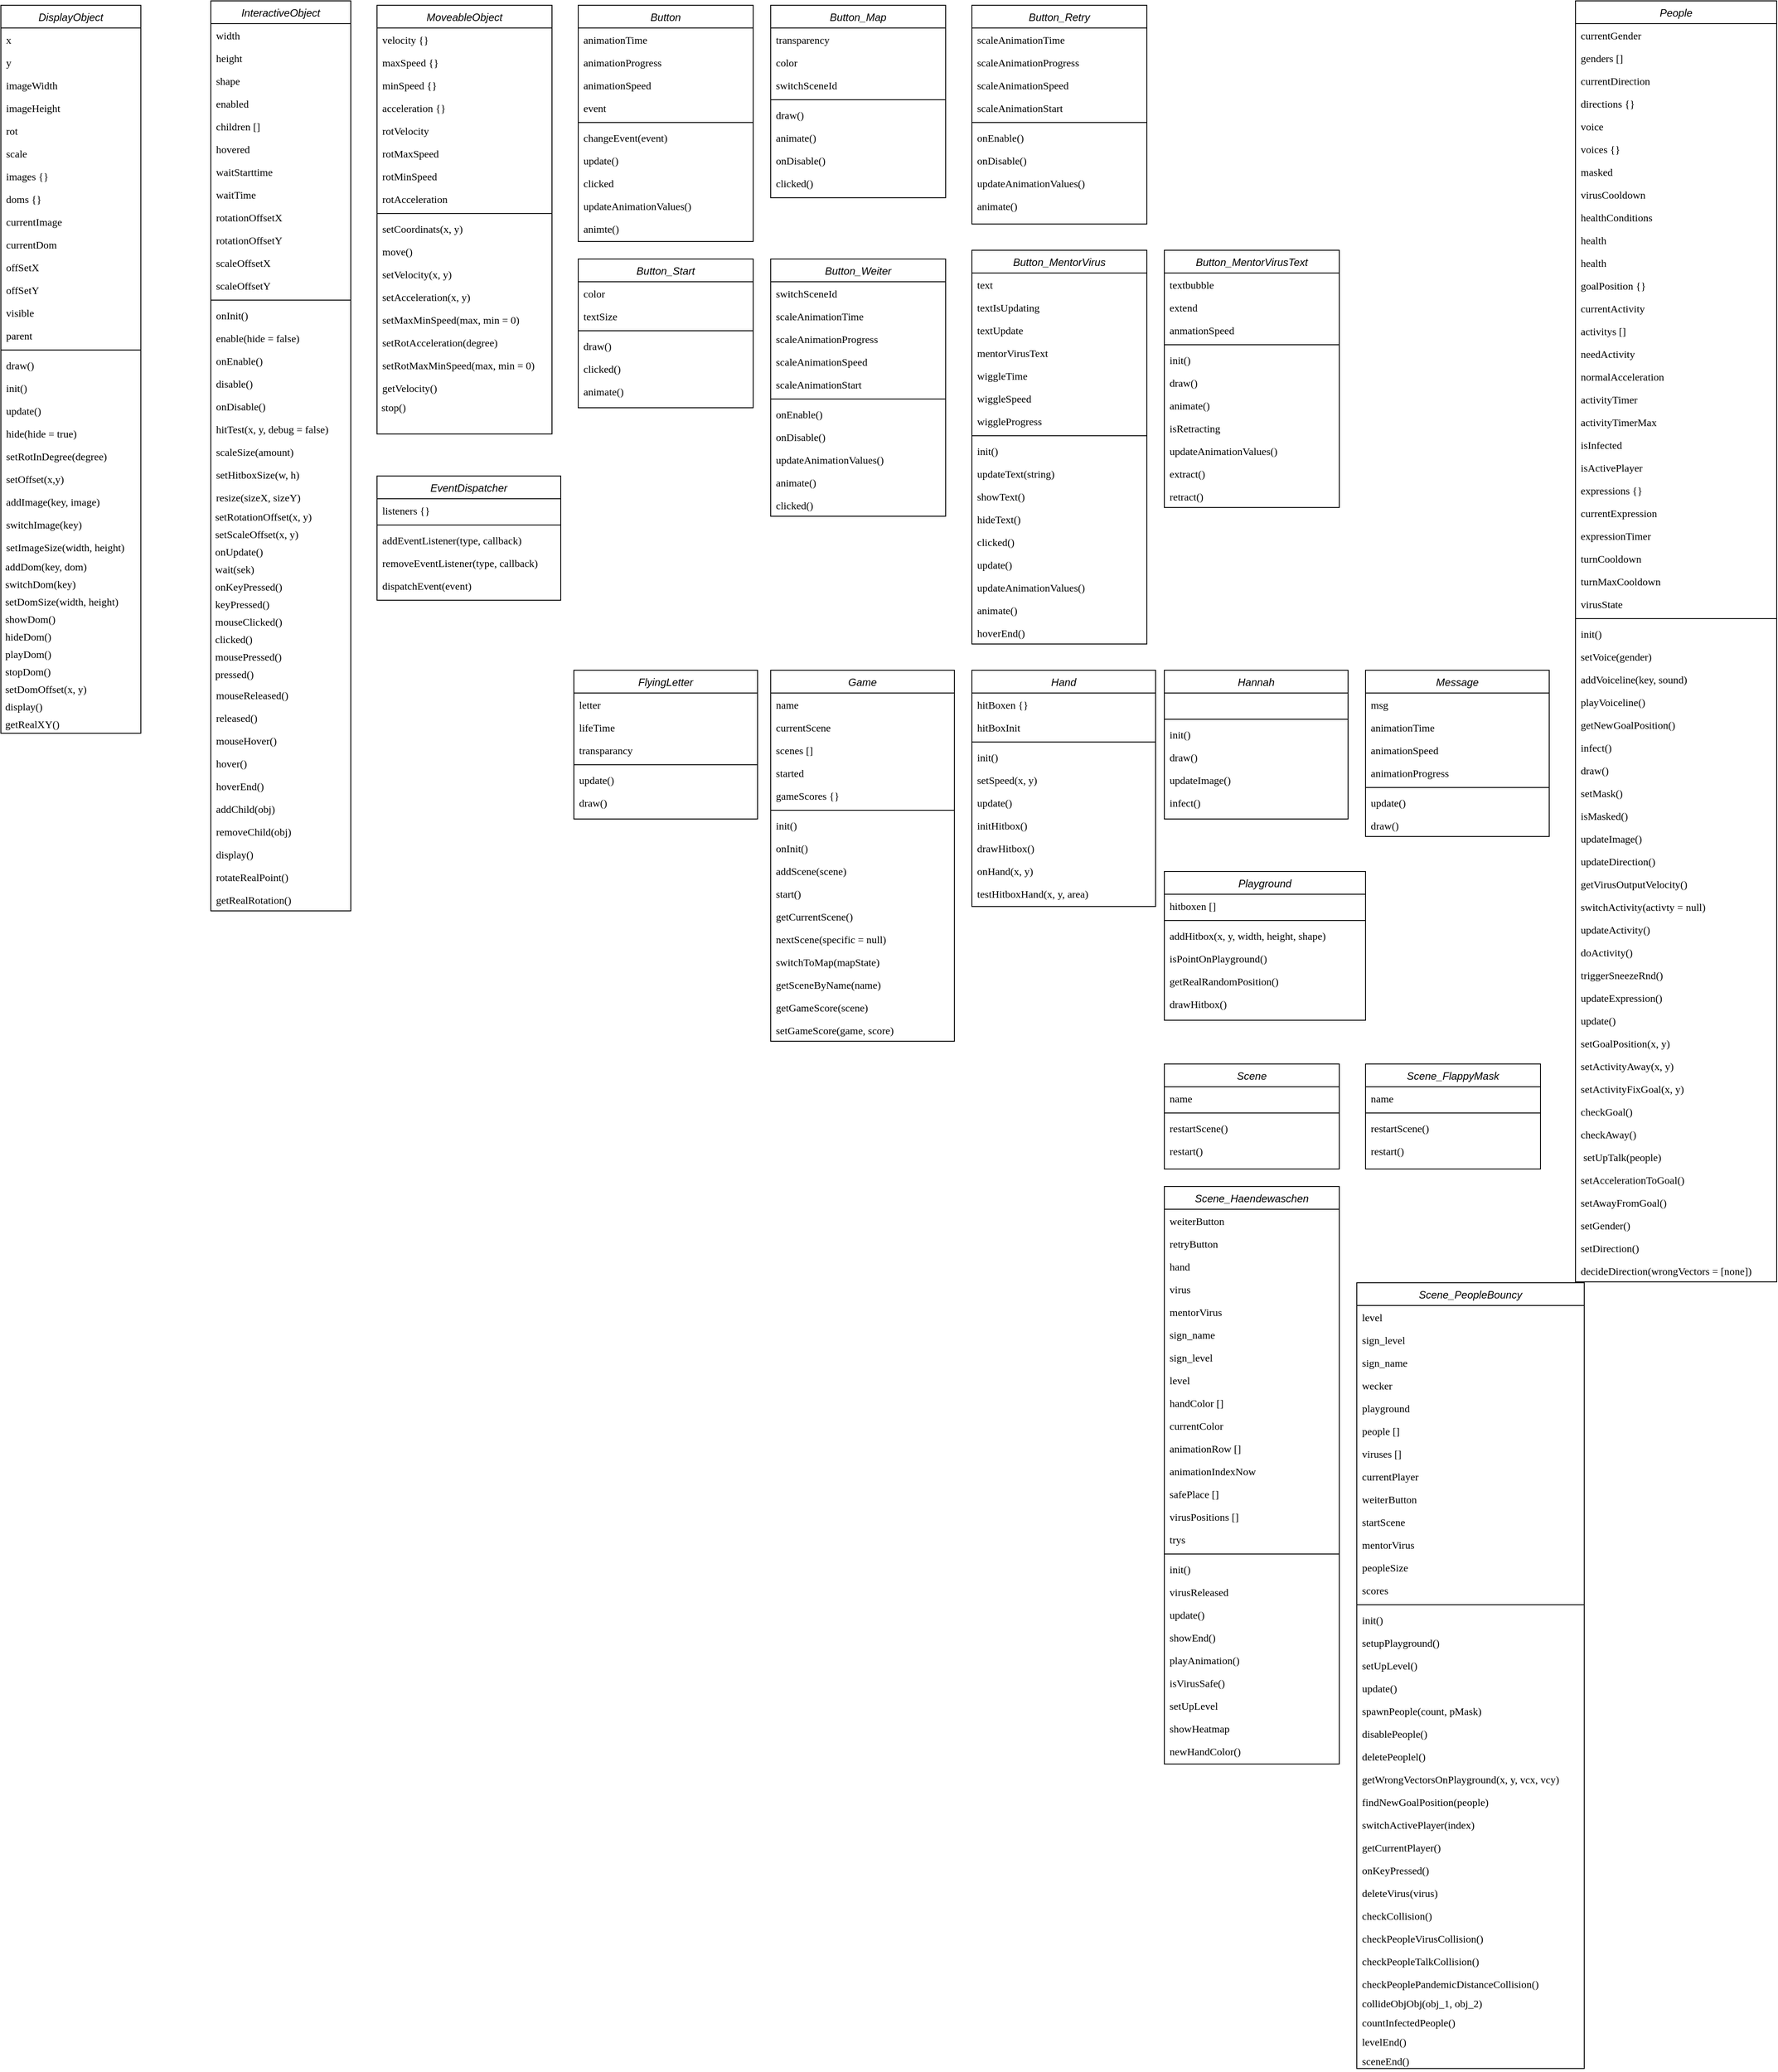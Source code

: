 <mxfile compressed="true" version="13.3.5" type="device"><diagram id="C5RBs43oDa-KdzZeNtuy" name="Page-1"><mxGraphModel dx="1483" dy="1694" grid="1" gridSize="10" guides="1" tooltips="1" connect="1" arrows="1" fold="1" page="1" pageScale="1" pageWidth="1169" pageHeight="827" math="0" shadow="0"><root><mxCell id="WIyWlLk6GJQsqaUBKTNV-0"/><mxCell id="WIyWlLk6GJQsqaUBKTNV-1" parent="WIyWlLk6GJQsqaUBKTNV-0"/><mxCell id="zkfFHV4jXpPFQw0GAbJ--0" value="DisplayObject" style="swimlane;fontStyle=2;align=center;verticalAlign=top;childLayout=stackLayout;horizontal=1;startSize=26;horizontalStack=0;resizeParent=1;resizeLast=0;collapsible=1;marginBottom=0;rounded=0;shadow=0;strokeWidth=1;" parent="WIyWlLk6GJQsqaUBKTNV-1" vertex="1"><mxGeometry x="20" width="160" height="832" as="geometry"><mxRectangle x="230" y="140" width="160" height="26" as="alternateBounds"/></mxGeometry></mxCell><mxCell id="lZYwGjYWkf5UChgeeKwx-1" value="x" style="text;align=left;verticalAlign=top;spacingLeft=4;spacingRight=4;overflow=hidden;rotatable=0;points=[[0,0.5],[1,0.5]];portConstraint=eastwest;rounded=0;shadow=0;html=0;fontFamily=frutiger CE 55 Roman;" vertex="1" parent="zkfFHV4jXpPFQw0GAbJ--0"><mxGeometry y="26" width="160" height="26" as="geometry"/></mxCell><mxCell id="zkfFHV4jXpPFQw0GAbJ--1" value="y" style="text;align=left;verticalAlign=top;spacingLeft=4;spacingRight=4;overflow=hidden;rotatable=0;points=[[0,0.5],[1,0.5]];portConstraint=eastwest;fontFamily=frutiger CE 55 Roman;" parent="zkfFHV4jXpPFQw0GAbJ--0" vertex="1"><mxGeometry y="52" width="160" height="26" as="geometry"/></mxCell><mxCell id="zkfFHV4jXpPFQw0GAbJ--2" value="imageWidth" style="text;align=left;verticalAlign=top;spacingLeft=4;spacingRight=4;overflow=hidden;rotatable=0;points=[[0,0.5],[1,0.5]];portConstraint=eastwest;rounded=0;shadow=0;html=0;fontFamily=frutiger CE 55 Roman;" parent="zkfFHV4jXpPFQw0GAbJ--0" vertex="1"><mxGeometry y="78" width="160" height="26" as="geometry"/></mxCell><mxCell id="lZYwGjYWkf5UChgeeKwx-3" value="imageHeight" style="text;align=left;verticalAlign=top;spacingLeft=4;spacingRight=4;overflow=hidden;rotatable=0;points=[[0,0.5],[1,0.5]];portConstraint=eastwest;rounded=0;shadow=0;html=0;fontFamily=frutiger CE 55 Roman;" vertex="1" parent="zkfFHV4jXpPFQw0GAbJ--0"><mxGeometry y="104" width="160" height="26" as="geometry"/></mxCell><mxCell id="lZYwGjYWkf5UChgeeKwx-4" value="rot" style="text;align=left;verticalAlign=top;spacingLeft=4;spacingRight=4;overflow=hidden;rotatable=0;points=[[0,0.5],[1,0.5]];portConstraint=eastwest;rounded=0;shadow=0;html=0;fontFamily=frutiger CE 55 Roman;" vertex="1" parent="zkfFHV4jXpPFQw0GAbJ--0"><mxGeometry y="130" width="160" height="26" as="geometry"/></mxCell><mxCell id="lZYwGjYWkf5UChgeeKwx-6" value="scale" style="text;align=left;verticalAlign=top;spacingLeft=4;spacingRight=4;overflow=hidden;rotatable=0;points=[[0,0.5],[1,0.5]];portConstraint=eastwest;rounded=0;shadow=0;html=0;fontFamily=frutiger CE 55 Roman;" vertex="1" parent="zkfFHV4jXpPFQw0GAbJ--0"><mxGeometry y="156" width="160" height="26" as="geometry"/></mxCell><mxCell id="lZYwGjYWkf5UChgeeKwx-5" value="images {}" style="text;align=left;verticalAlign=top;spacingLeft=4;spacingRight=4;overflow=hidden;rotatable=0;points=[[0,0.5],[1,0.5]];portConstraint=eastwest;rounded=0;shadow=0;html=0;fontFamily=frutiger CE 55 Roman;" vertex="1" parent="zkfFHV4jXpPFQw0GAbJ--0"><mxGeometry y="182" width="160" height="26" as="geometry"/></mxCell><mxCell id="lZYwGjYWkf5UChgeeKwx-7" value="doms {}" style="text;align=left;verticalAlign=top;spacingLeft=4;spacingRight=4;overflow=hidden;rotatable=0;points=[[0,0.5],[1,0.5]];portConstraint=eastwest;rounded=0;shadow=0;html=0;fontFamily=frutiger CE 55 Roman;" vertex="1" parent="zkfFHV4jXpPFQw0GAbJ--0"><mxGeometry y="208" width="160" height="26" as="geometry"/></mxCell><mxCell id="lZYwGjYWkf5UChgeeKwx-8" value="currentImage" style="text;align=left;verticalAlign=top;spacingLeft=4;spacingRight=4;overflow=hidden;rotatable=0;points=[[0,0.5],[1,0.5]];portConstraint=eastwest;rounded=0;shadow=0;html=0;fontFamily=frutiger CE 55 Roman;" vertex="1" parent="zkfFHV4jXpPFQw0GAbJ--0"><mxGeometry y="234" width="160" height="26" as="geometry"/></mxCell><mxCell id="lZYwGjYWkf5UChgeeKwx-9" value="currentDom" style="text;align=left;verticalAlign=top;spacingLeft=4;spacingRight=4;overflow=hidden;rotatable=0;points=[[0,0.5],[1,0.5]];portConstraint=eastwest;rounded=0;shadow=0;html=0;fontFamily=frutiger CE 55 Roman;" vertex="1" parent="zkfFHV4jXpPFQw0GAbJ--0"><mxGeometry y="260" width="160" height="26" as="geometry"/></mxCell><mxCell id="lZYwGjYWkf5UChgeeKwx-10" value="offSetX" style="text;align=left;verticalAlign=top;spacingLeft=4;spacingRight=4;overflow=hidden;rotatable=0;points=[[0,0.5],[1,0.5]];portConstraint=eastwest;rounded=0;shadow=0;html=0;fontFamily=frutiger CE 55 Roman;" vertex="1" parent="zkfFHV4jXpPFQw0GAbJ--0"><mxGeometry y="286" width="160" height="26" as="geometry"/></mxCell><mxCell id="lZYwGjYWkf5UChgeeKwx-11" value="offSetY" style="text;align=left;verticalAlign=top;spacingLeft=4;spacingRight=4;overflow=hidden;rotatable=0;points=[[0,0.5],[1,0.5]];portConstraint=eastwest;rounded=0;shadow=0;html=0;fontFamily=frutiger CE 55 Roman;" vertex="1" parent="zkfFHV4jXpPFQw0GAbJ--0"><mxGeometry y="312" width="160" height="26" as="geometry"/></mxCell><mxCell id="lZYwGjYWkf5UChgeeKwx-12" value="visible" style="text;align=left;verticalAlign=top;spacingLeft=4;spacingRight=4;overflow=hidden;rotatable=0;points=[[0,0.5],[1,0.5]];portConstraint=eastwest;rounded=0;shadow=0;html=0;fontFamily=frutiger CE 55 Roman;" vertex="1" parent="zkfFHV4jXpPFQw0GAbJ--0"><mxGeometry y="338" width="160" height="26" as="geometry"/></mxCell><mxCell id="lZYwGjYWkf5UChgeeKwx-13" value="parent" style="text;align=left;verticalAlign=top;spacingLeft=4;spacingRight=4;overflow=hidden;rotatable=0;points=[[0,0.5],[1,0.5]];portConstraint=eastwest;rounded=0;shadow=0;html=0;fontFamily=frutiger CE 55 Roman;" vertex="1" parent="zkfFHV4jXpPFQw0GAbJ--0"><mxGeometry y="364" width="160" height="26" as="geometry"/></mxCell><mxCell id="zkfFHV4jXpPFQw0GAbJ--4" value="" style="line;html=1;strokeWidth=1;align=left;verticalAlign=middle;spacingTop=-1;spacingLeft=3;spacingRight=3;rotatable=0;labelPosition=right;points=[];portConstraint=eastwest;" parent="zkfFHV4jXpPFQw0GAbJ--0" vertex="1"><mxGeometry y="390" width="160" height="8" as="geometry"/></mxCell><mxCell id="zkfFHV4jXpPFQw0GAbJ--5" value="draw()" style="text;align=left;verticalAlign=top;spacingLeft=4;spacingRight=4;overflow=hidden;rotatable=0;points=[[0,0.5],[1,0.5]];portConstraint=eastwest;fontFamily=frutiger CE 55 Roman;FType=w;" parent="zkfFHV4jXpPFQw0GAbJ--0" vertex="1"><mxGeometry y="398" width="160" height="26" as="geometry"/></mxCell><mxCell id="lZYwGjYWkf5UChgeeKwx-14" value="init()" style="text;align=left;verticalAlign=top;spacingLeft=4;spacingRight=4;overflow=hidden;rotatable=0;points=[[0,0.5],[1,0.5]];portConstraint=eastwest;fontFamily=frutiger CE 55 Roman;FType=w;" vertex="1" parent="zkfFHV4jXpPFQw0GAbJ--0"><mxGeometry y="424" width="160" height="26" as="geometry"/></mxCell><mxCell id="lZYwGjYWkf5UChgeeKwx-15" value="update()" style="text;align=left;verticalAlign=top;spacingLeft=4;spacingRight=4;overflow=hidden;rotatable=0;points=[[0,0.5],[1,0.5]];portConstraint=eastwest;fontFamily=frutiger CE 55 Roman;FType=w;" vertex="1" parent="zkfFHV4jXpPFQw0GAbJ--0"><mxGeometry y="450" width="160" height="26" as="geometry"/></mxCell><mxCell id="lZYwGjYWkf5UChgeeKwx-17" value="hide(hide = true)" style="text;align=left;verticalAlign=top;spacingLeft=4;spacingRight=4;overflow=hidden;rotatable=0;points=[[0,0.5],[1,0.5]];portConstraint=eastwest;fontFamily=frutiger CE 55 Roman;FType=w;" vertex="1" parent="zkfFHV4jXpPFQw0GAbJ--0"><mxGeometry y="476" width="160" height="26" as="geometry"/></mxCell><mxCell id="lZYwGjYWkf5UChgeeKwx-16" value="setRotInDegree(degree)" style="text;align=left;verticalAlign=top;spacingLeft=4;spacingRight=4;overflow=hidden;rotatable=0;points=[[0,0.5],[1,0.5]];portConstraint=eastwest;fontFamily=frutiger CE 55 Roman;FType=w;" vertex="1" parent="zkfFHV4jXpPFQw0GAbJ--0"><mxGeometry y="502" width="160" height="26" as="geometry"/></mxCell><mxCell id="lZYwGjYWkf5UChgeeKwx-18" value="setOffset(x,y)" style="text;align=left;verticalAlign=top;spacingLeft=4;spacingRight=4;overflow=hidden;rotatable=0;points=[[0,0.5],[1,0.5]];portConstraint=eastwest;fontFamily=frutiger CE 55 Roman;FType=w;" vertex="1" parent="zkfFHV4jXpPFQw0GAbJ--0"><mxGeometry y="528" width="160" height="26" as="geometry"/></mxCell><mxCell id="lZYwGjYWkf5UChgeeKwx-19" value="addImage(key, image)" style="text;align=left;verticalAlign=top;spacingLeft=4;spacingRight=4;overflow=hidden;rotatable=0;points=[[0,0.5],[1,0.5]];portConstraint=eastwest;fontFamily=frutiger CE 55 Roman;FType=w;" vertex="1" parent="zkfFHV4jXpPFQw0GAbJ--0"><mxGeometry y="554" width="160" height="26" as="geometry"/></mxCell><mxCell id="lZYwGjYWkf5UChgeeKwx-20" value="switchImage(key)" style="text;align=left;verticalAlign=top;spacingLeft=4;spacingRight=4;overflow=hidden;rotatable=0;points=[[0,0.5],[1,0.5]];portConstraint=eastwest;fontFamily=frutiger CE 55 Roman;FType=w;" vertex="1" parent="zkfFHV4jXpPFQw0GAbJ--0"><mxGeometry y="580" width="160" height="26" as="geometry"/></mxCell><mxCell id="lZYwGjYWkf5UChgeeKwx-21" value="setImageSize(width, height)" style="text;align=left;verticalAlign=top;spacingLeft=4;spacingRight=4;overflow=hidden;rotatable=0;points=[[0,0.5],[1,0.5]];portConstraint=eastwest;fontFamily=frutiger CE 55 Roman;FType=w;" vertex="1" parent="zkfFHV4jXpPFQw0GAbJ--0"><mxGeometry y="606" width="160" height="26" as="geometry"/></mxCell><mxCell id="lZYwGjYWkf5UChgeeKwx-23" value="&amp;nbsp;addDom(key, dom)" style="text;html=1;align=left;verticalAlign=middle;resizable=0;points=[];autosize=1;fontFamily=Frutiger CE 55 Roman;" vertex="1" parent="zkfFHV4jXpPFQw0GAbJ--0"><mxGeometry y="632" width="160" height="20" as="geometry"/></mxCell><mxCell id="lZYwGjYWkf5UChgeeKwx-24" value="&amp;nbsp;switchDom(key)" style="text;html=1;align=left;verticalAlign=middle;resizable=0;points=[];autosize=1;fontFamily=Frutiger CE 55 Roman;" vertex="1" parent="zkfFHV4jXpPFQw0GAbJ--0"><mxGeometry y="652" width="160" height="20" as="geometry"/></mxCell><mxCell id="lZYwGjYWkf5UChgeeKwx-25" value="&amp;nbsp;setDomSize(width, height)" style="text;html=1;align=left;verticalAlign=middle;resizable=0;points=[];autosize=1;fontFamily=Frutiger CE 55 Roman;" vertex="1" parent="zkfFHV4jXpPFQw0GAbJ--0"><mxGeometry y="672" width="160" height="20" as="geometry"/></mxCell><mxCell id="lZYwGjYWkf5UChgeeKwx-26" value="&amp;nbsp;showDom()" style="text;html=1;align=left;verticalAlign=middle;resizable=0;points=[];autosize=1;fontFamily=Frutiger CE 55 Roman;" vertex="1" parent="zkfFHV4jXpPFQw0GAbJ--0"><mxGeometry y="692" width="160" height="20" as="geometry"/></mxCell><mxCell id="lZYwGjYWkf5UChgeeKwx-27" value="&amp;nbsp;hideDom()" style="text;html=1;align=left;verticalAlign=middle;resizable=0;points=[];autosize=1;fontFamily=Frutiger CE 55 Roman;" vertex="1" parent="zkfFHV4jXpPFQw0GAbJ--0"><mxGeometry y="712" width="160" height="20" as="geometry"/></mxCell><mxCell id="lZYwGjYWkf5UChgeeKwx-28" value="&amp;nbsp;playDom()" style="text;html=1;align=left;verticalAlign=middle;resizable=0;points=[];autosize=1;fontFamily=Frutiger CE 55 Roman;" vertex="1" parent="zkfFHV4jXpPFQw0GAbJ--0"><mxGeometry y="732" width="160" height="20" as="geometry"/></mxCell><mxCell id="lZYwGjYWkf5UChgeeKwx-29" value="&amp;nbsp;stopDom()" style="text;html=1;align=left;verticalAlign=middle;resizable=0;points=[];autosize=1;fontFamily=Frutiger CE 55 Roman;" vertex="1" parent="zkfFHV4jXpPFQw0GAbJ--0"><mxGeometry y="752" width="160" height="20" as="geometry"/></mxCell><mxCell id="lZYwGjYWkf5UChgeeKwx-30" value="&amp;nbsp;setDomOffset(x, y)" style="text;html=1;align=left;verticalAlign=middle;resizable=0;points=[];autosize=1;fontFamily=Frutiger CE 55 Roman;" vertex="1" parent="zkfFHV4jXpPFQw0GAbJ--0"><mxGeometry y="772" width="160" height="20" as="geometry"/></mxCell><mxCell id="lZYwGjYWkf5UChgeeKwx-31" value="&amp;nbsp;display()" style="text;html=1;align=left;verticalAlign=middle;resizable=0;points=[];autosize=1;fontFamily=Frutiger CE 55 Roman;" vertex="1" parent="zkfFHV4jXpPFQw0GAbJ--0"><mxGeometry y="792" width="160" height="20" as="geometry"/></mxCell><mxCell id="lZYwGjYWkf5UChgeeKwx-32" value="&amp;nbsp;getRealXY()" style="text;html=1;align=left;verticalAlign=middle;resizable=0;points=[];autosize=1;fontFamily=Frutiger CE 55 Roman;" vertex="1" parent="zkfFHV4jXpPFQw0GAbJ--0"><mxGeometry y="812" width="160" height="20" as="geometry"/></mxCell><mxCell id="lZYwGjYWkf5UChgeeKwx-33" value="InteractiveObject" style="swimlane;fontStyle=2;align=center;verticalAlign=top;childLayout=stackLayout;horizontal=1;startSize=26;horizontalStack=0;resizeParent=1;resizeLast=0;collapsible=1;marginBottom=0;rounded=0;shadow=0;strokeWidth=1;" vertex="1" parent="WIyWlLk6GJQsqaUBKTNV-1"><mxGeometry x="260" y="-5" width="160" height="1040" as="geometry"><mxRectangle x="230" y="140" width="160" height="26" as="alternateBounds"/></mxGeometry></mxCell><mxCell id="lZYwGjYWkf5UChgeeKwx-34" value="width" style="text;align=left;verticalAlign=top;spacingLeft=4;spacingRight=4;overflow=hidden;rotatable=0;points=[[0,0.5],[1,0.5]];portConstraint=eastwest;rounded=0;shadow=0;html=0;fontFamily=frutiger CE 55 Roman;" vertex="1" parent="lZYwGjYWkf5UChgeeKwx-33"><mxGeometry y="26" width="160" height="26" as="geometry"/></mxCell><mxCell id="lZYwGjYWkf5UChgeeKwx-35" value="height" style="text;align=left;verticalAlign=top;spacingLeft=4;spacingRight=4;overflow=hidden;rotatable=0;points=[[0,0.5],[1,0.5]];portConstraint=eastwest;fontFamily=frutiger CE 55 Roman;" vertex="1" parent="lZYwGjYWkf5UChgeeKwx-33"><mxGeometry y="52" width="160" height="26" as="geometry"/></mxCell><mxCell id="lZYwGjYWkf5UChgeeKwx-36" value="shape" style="text;align=left;verticalAlign=top;spacingLeft=4;spacingRight=4;overflow=hidden;rotatable=0;points=[[0,0.5],[1,0.5]];portConstraint=eastwest;rounded=0;shadow=0;html=0;fontFamily=frutiger CE 55 Roman;" vertex="1" parent="lZYwGjYWkf5UChgeeKwx-33"><mxGeometry y="78" width="160" height="26" as="geometry"/></mxCell><mxCell id="lZYwGjYWkf5UChgeeKwx-37" value="enabled" style="text;align=left;verticalAlign=top;spacingLeft=4;spacingRight=4;overflow=hidden;rotatable=0;points=[[0,0.5],[1,0.5]];portConstraint=eastwest;rounded=0;shadow=0;html=0;fontFamily=frutiger CE 55 Roman;" vertex="1" parent="lZYwGjYWkf5UChgeeKwx-33"><mxGeometry y="104" width="160" height="26" as="geometry"/></mxCell><mxCell id="lZYwGjYWkf5UChgeeKwx-38" value="children []" style="text;align=left;verticalAlign=top;spacingLeft=4;spacingRight=4;overflow=hidden;rotatable=0;points=[[0,0.5],[1,0.5]];portConstraint=eastwest;rounded=0;shadow=0;html=0;fontFamily=frutiger CE 55 Roman;" vertex="1" parent="lZYwGjYWkf5UChgeeKwx-33"><mxGeometry y="130" width="160" height="26" as="geometry"/></mxCell><mxCell id="lZYwGjYWkf5UChgeeKwx-39" value="hovered" style="text;align=left;verticalAlign=top;spacingLeft=4;spacingRight=4;overflow=hidden;rotatable=0;points=[[0,0.5],[1,0.5]];portConstraint=eastwest;rounded=0;shadow=0;html=0;fontFamily=frutiger CE 55 Roman;" vertex="1" parent="lZYwGjYWkf5UChgeeKwx-33"><mxGeometry y="156" width="160" height="26" as="geometry"/></mxCell><mxCell id="lZYwGjYWkf5UChgeeKwx-40" value="waitStarttime" style="text;align=left;verticalAlign=top;spacingLeft=4;spacingRight=4;overflow=hidden;rotatable=0;points=[[0,0.5],[1,0.5]];portConstraint=eastwest;rounded=0;shadow=0;html=0;fontFamily=frutiger CE 55 Roman;" vertex="1" parent="lZYwGjYWkf5UChgeeKwx-33"><mxGeometry y="182" width="160" height="26" as="geometry"/></mxCell><mxCell id="lZYwGjYWkf5UChgeeKwx-41" value="waitTime" style="text;align=left;verticalAlign=top;spacingLeft=4;spacingRight=4;overflow=hidden;rotatable=0;points=[[0,0.5],[1,0.5]];portConstraint=eastwest;rounded=0;shadow=0;html=0;fontFamily=frutiger CE 55 Roman;" vertex="1" parent="lZYwGjYWkf5UChgeeKwx-33"><mxGeometry y="208" width="160" height="26" as="geometry"/></mxCell><mxCell id="lZYwGjYWkf5UChgeeKwx-42" value="rotationOffsetX" style="text;align=left;verticalAlign=top;spacingLeft=4;spacingRight=4;overflow=hidden;rotatable=0;points=[[0,0.5],[1,0.5]];portConstraint=eastwest;rounded=0;shadow=0;html=0;fontFamily=frutiger CE 55 Roman;" vertex="1" parent="lZYwGjYWkf5UChgeeKwx-33"><mxGeometry y="234" width="160" height="26" as="geometry"/></mxCell><mxCell id="lZYwGjYWkf5UChgeeKwx-43" value="rotationOffsetY" style="text;align=left;verticalAlign=top;spacingLeft=4;spacingRight=4;overflow=hidden;rotatable=0;points=[[0,0.5],[1,0.5]];portConstraint=eastwest;rounded=0;shadow=0;html=0;fontFamily=frutiger CE 55 Roman;" vertex="1" parent="lZYwGjYWkf5UChgeeKwx-33"><mxGeometry y="260" width="160" height="26" as="geometry"/></mxCell><mxCell id="lZYwGjYWkf5UChgeeKwx-44" value="scaleOffsetX" style="text;align=left;verticalAlign=top;spacingLeft=4;spacingRight=4;overflow=hidden;rotatable=0;points=[[0,0.5],[1,0.5]];portConstraint=eastwest;rounded=0;shadow=0;html=0;fontFamily=frutiger CE 55 Roman;" vertex="1" parent="lZYwGjYWkf5UChgeeKwx-33"><mxGeometry y="286" width="160" height="26" as="geometry"/></mxCell><mxCell id="lZYwGjYWkf5UChgeeKwx-45" value="scaleOffsetY" style="text;align=left;verticalAlign=top;spacingLeft=4;spacingRight=4;overflow=hidden;rotatable=0;points=[[0,0.5],[1,0.5]];portConstraint=eastwest;rounded=0;shadow=0;html=0;fontFamily=frutiger CE 55 Roman;" vertex="1" parent="lZYwGjYWkf5UChgeeKwx-33"><mxGeometry y="312" width="160" height="26" as="geometry"/></mxCell><mxCell id="lZYwGjYWkf5UChgeeKwx-48" value="" style="line;html=1;strokeWidth=1;align=left;verticalAlign=middle;spacingTop=-1;spacingLeft=3;spacingRight=3;rotatable=0;labelPosition=right;points=[];portConstraint=eastwest;" vertex="1" parent="lZYwGjYWkf5UChgeeKwx-33"><mxGeometry y="338" width="160" height="8" as="geometry"/></mxCell><mxCell id="lZYwGjYWkf5UChgeeKwx-49" value="onInit()" style="text;align=left;verticalAlign=top;spacingLeft=4;spacingRight=4;overflow=hidden;rotatable=0;points=[[0,0.5],[1,0.5]];portConstraint=eastwest;fontFamily=frutiger CE 55 Roman;FType=w;" vertex="1" parent="lZYwGjYWkf5UChgeeKwx-33"><mxGeometry y="346" width="160" height="26" as="geometry"/></mxCell><mxCell id="lZYwGjYWkf5UChgeeKwx-50" value="enable(hide = false)" style="text;align=left;verticalAlign=top;spacingLeft=4;spacingRight=4;overflow=hidden;rotatable=0;points=[[0,0.5],[1,0.5]];portConstraint=eastwest;fontFamily=frutiger CE 55 Roman;FType=w;" vertex="1" parent="lZYwGjYWkf5UChgeeKwx-33"><mxGeometry y="372" width="160" height="26" as="geometry"/></mxCell><mxCell id="lZYwGjYWkf5UChgeeKwx-51" value="onEnable()" style="text;align=left;verticalAlign=top;spacingLeft=4;spacingRight=4;overflow=hidden;rotatable=0;points=[[0,0.5],[1,0.5]];portConstraint=eastwest;fontFamily=frutiger CE 55 Roman;FType=w;" vertex="1" parent="lZYwGjYWkf5UChgeeKwx-33"><mxGeometry y="398" width="160" height="26" as="geometry"/></mxCell><mxCell id="lZYwGjYWkf5UChgeeKwx-52" value="disable()" style="text;align=left;verticalAlign=top;spacingLeft=4;spacingRight=4;overflow=hidden;rotatable=0;points=[[0,0.5],[1,0.5]];portConstraint=eastwest;fontFamily=frutiger CE 55 Roman;FType=w;" vertex="1" parent="lZYwGjYWkf5UChgeeKwx-33"><mxGeometry y="424" width="160" height="26" as="geometry"/></mxCell><mxCell id="lZYwGjYWkf5UChgeeKwx-53" value="onDisable()" style="text;align=left;verticalAlign=top;spacingLeft=4;spacingRight=4;overflow=hidden;rotatable=0;points=[[0,0.5],[1,0.5]];portConstraint=eastwest;fontFamily=frutiger CE 55 Roman;FType=w;" vertex="1" parent="lZYwGjYWkf5UChgeeKwx-33"><mxGeometry y="450" width="160" height="26" as="geometry"/></mxCell><mxCell id="lZYwGjYWkf5UChgeeKwx-54" value="hitTest(x, y, debug = false)" style="text;align=left;verticalAlign=top;spacingLeft=4;spacingRight=4;overflow=hidden;rotatable=0;points=[[0,0.5],[1,0.5]];portConstraint=eastwest;fontFamily=frutiger CE 55 Roman;FType=w;" vertex="1" parent="lZYwGjYWkf5UChgeeKwx-33"><mxGeometry y="476" width="160" height="26" as="geometry"/></mxCell><mxCell id="lZYwGjYWkf5UChgeeKwx-55" value="scaleSize(amount)" style="text;align=left;verticalAlign=top;spacingLeft=4;spacingRight=4;overflow=hidden;rotatable=0;points=[[0,0.5],[1,0.5]];portConstraint=eastwest;fontFamily=frutiger CE 55 Roman;FType=w;" vertex="1" parent="lZYwGjYWkf5UChgeeKwx-33"><mxGeometry y="502" width="160" height="26" as="geometry"/></mxCell><mxCell id="lZYwGjYWkf5UChgeeKwx-56" value="setHitboxSize(w, h)" style="text;align=left;verticalAlign=top;spacingLeft=4;spacingRight=4;overflow=hidden;rotatable=0;points=[[0,0.5],[1,0.5]];portConstraint=eastwest;fontFamily=frutiger CE 55 Roman;FType=w;" vertex="1" parent="lZYwGjYWkf5UChgeeKwx-33"><mxGeometry y="528" width="160" height="26" as="geometry"/></mxCell><mxCell id="lZYwGjYWkf5UChgeeKwx-57" value="resize(sizeX, sizeY)" style="text;align=left;verticalAlign=top;spacingLeft=4;spacingRight=4;overflow=hidden;rotatable=0;points=[[0,0.5],[1,0.5]];portConstraint=eastwest;fontFamily=frutiger CE 55 Roman;FType=w;" vertex="1" parent="lZYwGjYWkf5UChgeeKwx-33"><mxGeometry y="554" width="160" height="26" as="geometry"/></mxCell><mxCell id="lZYwGjYWkf5UChgeeKwx-58" value="&amp;nbsp;setRotationOffset(x, y)" style="text;html=1;align=left;verticalAlign=middle;resizable=0;points=[];autosize=1;fontFamily=Frutiger CE 55 Roman;" vertex="1" parent="lZYwGjYWkf5UChgeeKwx-33"><mxGeometry y="580" width="160" height="20" as="geometry"/></mxCell><mxCell id="lZYwGjYWkf5UChgeeKwx-59" value="&amp;nbsp;setScaleOffset(x, y)" style="text;html=1;align=left;verticalAlign=middle;resizable=0;points=[];autosize=1;fontFamily=Frutiger CE 55 Roman;" vertex="1" parent="lZYwGjYWkf5UChgeeKwx-33"><mxGeometry y="600" width="160" height="20" as="geometry"/></mxCell><mxCell id="lZYwGjYWkf5UChgeeKwx-60" value="&amp;nbsp;onUpdate()" style="text;html=1;align=left;verticalAlign=middle;resizable=0;points=[];autosize=1;fontFamily=Frutiger CE 55 Roman;" vertex="1" parent="lZYwGjYWkf5UChgeeKwx-33"><mxGeometry y="620" width="160" height="20" as="geometry"/></mxCell><mxCell id="lZYwGjYWkf5UChgeeKwx-61" value="&amp;nbsp;wait(sek)" style="text;html=1;align=left;verticalAlign=middle;resizable=0;points=[];autosize=1;fontFamily=Frutiger CE 55 Roman;" vertex="1" parent="lZYwGjYWkf5UChgeeKwx-33"><mxGeometry y="640" width="160" height="20" as="geometry"/></mxCell><mxCell id="lZYwGjYWkf5UChgeeKwx-62" value="&amp;nbsp;onKeyPressed()" style="text;html=1;align=left;verticalAlign=middle;resizable=0;points=[];autosize=1;fontFamily=Frutiger CE 55 Roman;" vertex="1" parent="lZYwGjYWkf5UChgeeKwx-33"><mxGeometry y="660" width="160" height="20" as="geometry"/></mxCell><mxCell id="lZYwGjYWkf5UChgeeKwx-63" value="&amp;nbsp;keyPressed()" style="text;html=1;align=left;verticalAlign=middle;resizable=0;points=[];autosize=1;fontFamily=Frutiger CE 55 Roman;" vertex="1" parent="lZYwGjYWkf5UChgeeKwx-33"><mxGeometry y="680" width="160" height="20" as="geometry"/></mxCell><mxCell id="lZYwGjYWkf5UChgeeKwx-64" value="&amp;nbsp;mouseClicked()" style="text;html=1;align=left;verticalAlign=middle;resizable=0;points=[];autosize=1;fontFamily=Frutiger CE 55 Roman;" vertex="1" parent="lZYwGjYWkf5UChgeeKwx-33"><mxGeometry y="700" width="160" height="20" as="geometry"/></mxCell><mxCell id="lZYwGjYWkf5UChgeeKwx-65" value="&amp;nbsp;clicked()" style="text;html=1;align=left;verticalAlign=middle;resizable=0;points=[];autosize=1;fontFamily=Frutiger CE 55 Roman;" vertex="1" parent="lZYwGjYWkf5UChgeeKwx-33"><mxGeometry y="720" width="160" height="20" as="geometry"/></mxCell><mxCell id="lZYwGjYWkf5UChgeeKwx-66" value="&amp;nbsp;mousePressed()" style="text;html=1;align=left;verticalAlign=middle;resizable=0;points=[];autosize=1;fontFamily=Frutiger CE 55 Roman;" vertex="1" parent="lZYwGjYWkf5UChgeeKwx-33"><mxGeometry y="740" width="160" height="20" as="geometry"/></mxCell><mxCell id="lZYwGjYWkf5UChgeeKwx-67" value="&amp;nbsp;pressed()" style="text;html=1;align=left;verticalAlign=middle;resizable=0;points=[];autosize=1;fontFamily=Frutiger CE 55 Roman;" vertex="1" parent="lZYwGjYWkf5UChgeeKwx-33"><mxGeometry y="760" width="160" height="20" as="geometry"/></mxCell><mxCell id="lZYwGjYWkf5UChgeeKwx-68" value="mouseReleased()" style="text;align=left;verticalAlign=top;spacingLeft=4;spacingRight=4;overflow=hidden;rotatable=0;points=[[0,0.5],[1,0.5]];portConstraint=eastwest;fontFamily=frutiger CE 55 Roman;FType=w;" vertex="1" parent="lZYwGjYWkf5UChgeeKwx-33"><mxGeometry y="780" width="160" height="26" as="geometry"/></mxCell><mxCell id="lZYwGjYWkf5UChgeeKwx-69" value="released()" style="text;align=left;verticalAlign=top;spacingLeft=4;spacingRight=4;overflow=hidden;rotatable=0;points=[[0,0.5],[1,0.5]];portConstraint=eastwest;fontFamily=frutiger CE 55 Roman;FType=w;" vertex="1" parent="lZYwGjYWkf5UChgeeKwx-33"><mxGeometry y="806" width="160" height="26" as="geometry"/></mxCell><mxCell id="lZYwGjYWkf5UChgeeKwx-70" value="mouseHover()" style="text;align=left;verticalAlign=top;spacingLeft=4;spacingRight=4;overflow=hidden;rotatable=0;points=[[0,0.5],[1,0.5]];portConstraint=eastwest;fontFamily=frutiger CE 55 Roman;FType=w;" vertex="1" parent="lZYwGjYWkf5UChgeeKwx-33"><mxGeometry y="832" width="160" height="26" as="geometry"/></mxCell><mxCell id="lZYwGjYWkf5UChgeeKwx-71" value="hover()" style="text;align=left;verticalAlign=top;spacingLeft=4;spacingRight=4;overflow=hidden;rotatable=0;points=[[0,0.5],[1,0.5]];portConstraint=eastwest;fontFamily=frutiger CE 55 Roman;FType=w;" vertex="1" parent="lZYwGjYWkf5UChgeeKwx-33"><mxGeometry y="858" width="160" height="26" as="geometry"/></mxCell><mxCell id="lZYwGjYWkf5UChgeeKwx-73" value="hoverEnd()" style="text;align=left;verticalAlign=top;spacingLeft=4;spacingRight=4;overflow=hidden;rotatable=0;points=[[0,0.5],[1,0.5]];portConstraint=eastwest;fontFamily=frutiger CE 55 Roman;FType=w;" vertex="1" parent="lZYwGjYWkf5UChgeeKwx-33"><mxGeometry y="884" width="160" height="26" as="geometry"/></mxCell><mxCell id="lZYwGjYWkf5UChgeeKwx-74" value="addChild(obj)" style="text;align=left;verticalAlign=top;spacingLeft=4;spacingRight=4;overflow=hidden;rotatable=0;points=[[0,0.5],[1,0.5]];portConstraint=eastwest;fontFamily=frutiger CE 55 Roman;FType=w;" vertex="1" parent="lZYwGjYWkf5UChgeeKwx-33"><mxGeometry y="910" width="160" height="26" as="geometry"/></mxCell><mxCell id="lZYwGjYWkf5UChgeeKwx-72" value="removeChild(obj)" style="text;align=left;verticalAlign=top;spacingLeft=4;spacingRight=4;overflow=hidden;rotatable=0;points=[[0,0.5],[1,0.5]];portConstraint=eastwest;fontFamily=frutiger CE 55 Roman;FType=w;" vertex="1" parent="lZYwGjYWkf5UChgeeKwx-33"><mxGeometry y="936" width="160" height="26" as="geometry"/></mxCell><mxCell id="lZYwGjYWkf5UChgeeKwx-75" value="display()" style="text;align=left;verticalAlign=top;spacingLeft=4;spacingRight=4;overflow=hidden;rotatable=0;points=[[0,0.5],[1,0.5]];portConstraint=eastwest;fontFamily=frutiger CE 55 Roman;FType=w;" vertex="1" parent="lZYwGjYWkf5UChgeeKwx-33"><mxGeometry y="962" width="160" height="26" as="geometry"/></mxCell><mxCell id="lZYwGjYWkf5UChgeeKwx-76" value="rotateRealPoint()" style="text;align=left;verticalAlign=top;spacingLeft=4;spacingRight=4;overflow=hidden;rotatable=0;points=[[0,0.5],[1,0.5]];portConstraint=eastwest;fontFamily=frutiger CE 55 Roman;FType=w;" vertex="1" parent="lZYwGjYWkf5UChgeeKwx-33"><mxGeometry y="988" width="160" height="26" as="geometry"/></mxCell><mxCell id="lZYwGjYWkf5UChgeeKwx-77" value="getRealRotation()" style="text;align=left;verticalAlign=top;spacingLeft=4;spacingRight=4;overflow=hidden;rotatable=0;points=[[0,0.5],[1,0.5]];portConstraint=eastwest;fontFamily=frutiger CE 55 Roman;FType=w;" vertex="1" parent="lZYwGjYWkf5UChgeeKwx-33"><mxGeometry y="1014" width="160" height="26" as="geometry"/></mxCell><mxCell id="lZYwGjYWkf5UChgeeKwx-78" value="MoveableObject" style="swimlane;fontStyle=2;align=center;verticalAlign=top;childLayout=stackLayout;horizontal=1;startSize=26;horizontalStack=0;resizeParent=1;resizeLast=0;collapsible=1;marginBottom=0;rounded=0;shadow=0;strokeWidth=1;" vertex="1" parent="WIyWlLk6GJQsqaUBKTNV-1"><mxGeometry x="450" width="200" height="490" as="geometry"><mxRectangle x="230" y="140" width="160" height="26" as="alternateBounds"/></mxGeometry></mxCell><mxCell id="lZYwGjYWkf5UChgeeKwx-79" value="velocity {}" style="text;align=left;verticalAlign=top;spacingLeft=4;spacingRight=4;overflow=hidden;rotatable=0;points=[[0,0.5],[1,0.5]];portConstraint=eastwest;rounded=0;shadow=0;html=0;fontFamily=frutiger CE 55 Roman;" vertex="1" parent="lZYwGjYWkf5UChgeeKwx-78"><mxGeometry y="26" width="200" height="26" as="geometry"/></mxCell><mxCell id="lZYwGjYWkf5UChgeeKwx-80" value="maxSpeed {}" style="text;align=left;verticalAlign=top;spacingLeft=4;spacingRight=4;overflow=hidden;rotatable=0;points=[[0,0.5],[1,0.5]];portConstraint=eastwest;fontFamily=frutiger CE 55 Roman;" vertex="1" parent="lZYwGjYWkf5UChgeeKwx-78"><mxGeometry y="52" width="200" height="26" as="geometry"/></mxCell><mxCell id="lZYwGjYWkf5UChgeeKwx-81" value="minSpeed {}" style="text;align=left;verticalAlign=top;spacingLeft=4;spacingRight=4;overflow=hidden;rotatable=0;points=[[0,0.5],[1,0.5]];portConstraint=eastwest;rounded=0;shadow=0;html=0;fontFamily=frutiger CE 55 Roman;" vertex="1" parent="lZYwGjYWkf5UChgeeKwx-78"><mxGeometry y="78" width="200" height="26" as="geometry"/></mxCell><mxCell id="lZYwGjYWkf5UChgeeKwx-82" value="acceleration {}" style="text;align=left;verticalAlign=top;spacingLeft=4;spacingRight=4;overflow=hidden;rotatable=0;points=[[0,0.5],[1,0.5]];portConstraint=eastwest;rounded=0;shadow=0;html=0;fontFamily=frutiger CE 55 Roman;" vertex="1" parent="lZYwGjYWkf5UChgeeKwx-78"><mxGeometry y="104" width="200" height="26" as="geometry"/></mxCell><mxCell id="lZYwGjYWkf5UChgeeKwx-83" value="rotVelocity " style="text;align=left;verticalAlign=top;spacingLeft=4;spacingRight=4;overflow=hidden;rotatable=0;points=[[0,0.5],[1,0.5]];portConstraint=eastwest;rounded=0;shadow=0;html=0;fontFamily=frutiger CE 55 Roman;" vertex="1" parent="lZYwGjYWkf5UChgeeKwx-78"><mxGeometry y="130" width="200" height="26" as="geometry"/></mxCell><mxCell id="lZYwGjYWkf5UChgeeKwx-84" value="rotMaxSpeed" style="text;align=left;verticalAlign=top;spacingLeft=4;spacingRight=4;overflow=hidden;rotatable=0;points=[[0,0.5],[1,0.5]];portConstraint=eastwest;rounded=0;shadow=0;html=0;fontFamily=frutiger CE 55 Roman;" vertex="1" parent="lZYwGjYWkf5UChgeeKwx-78"><mxGeometry y="156" width="200" height="26" as="geometry"/></mxCell><mxCell id="lZYwGjYWkf5UChgeeKwx-85" value="rotMinSpeed" style="text;align=left;verticalAlign=top;spacingLeft=4;spacingRight=4;overflow=hidden;rotatable=0;points=[[0,0.5],[1,0.5]];portConstraint=eastwest;rounded=0;shadow=0;html=0;fontFamily=frutiger CE 55 Roman;" vertex="1" parent="lZYwGjYWkf5UChgeeKwx-78"><mxGeometry y="182" width="200" height="26" as="geometry"/></mxCell><mxCell id="lZYwGjYWkf5UChgeeKwx-86" value="rotAcceleration" style="text;align=left;verticalAlign=top;spacingLeft=4;spacingRight=4;overflow=hidden;rotatable=0;points=[[0,0.5],[1,0.5]];portConstraint=eastwest;rounded=0;shadow=0;html=0;fontFamily=frutiger CE 55 Roman;" vertex="1" parent="lZYwGjYWkf5UChgeeKwx-78"><mxGeometry y="208" width="200" height="26" as="geometry"/></mxCell><mxCell id="lZYwGjYWkf5UChgeeKwx-91" value="" style="line;html=1;strokeWidth=1;align=left;verticalAlign=middle;spacingTop=-1;spacingLeft=3;spacingRight=3;rotatable=0;labelPosition=right;points=[];portConstraint=eastwest;" vertex="1" parent="lZYwGjYWkf5UChgeeKwx-78"><mxGeometry y="234" width="200" height="8" as="geometry"/></mxCell><mxCell id="lZYwGjYWkf5UChgeeKwx-92" value="setCoordinats(x, y)" style="text;align=left;verticalAlign=top;spacingLeft=4;spacingRight=4;overflow=hidden;rotatable=0;points=[[0,0.5],[1,0.5]];portConstraint=eastwest;fontFamily=frutiger CE 55 Roman;FType=w;" vertex="1" parent="lZYwGjYWkf5UChgeeKwx-78"><mxGeometry y="242" width="200" height="26" as="geometry"/></mxCell><mxCell id="lZYwGjYWkf5UChgeeKwx-93" value="move()" style="text;align=left;verticalAlign=top;spacingLeft=4;spacingRight=4;overflow=hidden;rotatable=0;points=[[0,0.5],[1,0.5]];portConstraint=eastwest;fontFamily=frutiger CE 55 Roman;FType=w;" vertex="1" parent="lZYwGjYWkf5UChgeeKwx-78"><mxGeometry y="268" width="200" height="26" as="geometry"/></mxCell><mxCell id="lZYwGjYWkf5UChgeeKwx-94" value="setVelocity(x, y)" style="text;align=left;verticalAlign=top;spacingLeft=4;spacingRight=4;overflow=hidden;rotatable=0;points=[[0,0.5],[1,0.5]];portConstraint=eastwest;fontFamily=frutiger CE 55 Roman;FType=w;" vertex="1" parent="lZYwGjYWkf5UChgeeKwx-78"><mxGeometry y="294" width="200" height="26" as="geometry"/></mxCell><mxCell id="lZYwGjYWkf5UChgeeKwx-95" value="setAcceleration(x, y)" style="text;align=left;verticalAlign=top;spacingLeft=4;spacingRight=4;overflow=hidden;rotatable=0;points=[[0,0.5],[1,0.5]];portConstraint=eastwest;fontFamily=frutiger CE 55 Roman;FType=w;" vertex="1" parent="lZYwGjYWkf5UChgeeKwx-78"><mxGeometry y="320" width="200" height="26" as="geometry"/></mxCell><mxCell id="lZYwGjYWkf5UChgeeKwx-96" value="setMaxMinSpeed(max, min = 0)" style="text;align=left;verticalAlign=top;spacingLeft=4;spacingRight=4;overflow=hidden;rotatable=0;points=[[0,0.5],[1,0.5]];portConstraint=eastwest;fontFamily=frutiger CE 55 Roman;FType=w;" vertex="1" parent="lZYwGjYWkf5UChgeeKwx-78"><mxGeometry y="346" width="200" height="26" as="geometry"/></mxCell><mxCell id="lZYwGjYWkf5UChgeeKwx-98" value="setRotAcceleration(degree)" style="text;align=left;verticalAlign=top;spacingLeft=4;spacingRight=4;overflow=hidden;rotatable=0;points=[[0,0.5],[1,0.5]];portConstraint=eastwest;fontFamily=frutiger CE 55 Roman;FType=w;" vertex="1" parent="lZYwGjYWkf5UChgeeKwx-78"><mxGeometry y="372" width="200" height="26" as="geometry"/></mxCell><mxCell id="lZYwGjYWkf5UChgeeKwx-99" value="setRotMaxMinSpeed(max, min = 0)" style="text;align=left;verticalAlign=top;spacingLeft=4;spacingRight=4;overflow=hidden;rotatable=0;points=[[0,0.5],[1,0.5]];portConstraint=eastwest;fontFamily=frutiger CE 55 Roman;FType=w;" vertex="1" parent="lZYwGjYWkf5UChgeeKwx-78"><mxGeometry y="398" width="200" height="26" as="geometry"/></mxCell><mxCell id="lZYwGjYWkf5UChgeeKwx-100" value="getVelocity()" style="text;align=left;verticalAlign=top;spacingLeft=4;spacingRight=4;overflow=hidden;rotatable=0;points=[[0,0.5],[1,0.5]];portConstraint=eastwest;fontFamily=frutiger CE 55 Roman;FType=w;" vertex="1" parent="lZYwGjYWkf5UChgeeKwx-78"><mxGeometry y="424" width="200" height="26" as="geometry"/></mxCell><mxCell id="lZYwGjYWkf5UChgeeKwx-101" value="&amp;nbsp;stop()" style="text;html=1;align=left;verticalAlign=middle;resizable=0;points=[];autosize=1;fontFamily=Frutiger CE 55 Roman;" vertex="1" parent="lZYwGjYWkf5UChgeeKwx-78"><mxGeometry y="450" width="200" height="20" as="geometry"/></mxCell><mxCell id="lZYwGjYWkf5UChgeeKwx-122" value="Button" style="swimlane;fontStyle=2;align=center;verticalAlign=top;childLayout=stackLayout;horizontal=1;startSize=26;horizontalStack=0;resizeParent=1;resizeLast=0;collapsible=1;marginBottom=0;rounded=0;shadow=0;strokeWidth=1;" vertex="1" parent="WIyWlLk6GJQsqaUBKTNV-1"><mxGeometry x="680" width="200" height="270" as="geometry"><mxRectangle x="230" y="140" width="160" height="26" as="alternateBounds"/></mxGeometry></mxCell><mxCell id="lZYwGjYWkf5UChgeeKwx-123" value="animationTime" style="text;align=left;verticalAlign=top;spacingLeft=4;spacingRight=4;overflow=hidden;rotatable=0;points=[[0,0.5],[1,0.5]];portConstraint=eastwest;rounded=0;shadow=0;html=0;fontFamily=frutiger CE 55 Roman;" vertex="1" parent="lZYwGjYWkf5UChgeeKwx-122"><mxGeometry y="26" width="200" height="26" as="geometry"/></mxCell><mxCell id="lZYwGjYWkf5UChgeeKwx-124" value="animationProgress" style="text;align=left;verticalAlign=top;spacingLeft=4;spacingRight=4;overflow=hidden;rotatable=0;points=[[0,0.5],[1,0.5]];portConstraint=eastwest;fontFamily=frutiger CE 55 Roman;" vertex="1" parent="lZYwGjYWkf5UChgeeKwx-122"><mxGeometry y="52" width="200" height="26" as="geometry"/></mxCell><mxCell id="lZYwGjYWkf5UChgeeKwx-125" value="animationSpeed" style="text;align=left;verticalAlign=top;spacingLeft=4;spacingRight=4;overflow=hidden;rotatable=0;points=[[0,0.5],[1,0.5]];portConstraint=eastwest;rounded=0;shadow=0;html=0;fontFamily=frutiger CE 55 Roman;" vertex="1" parent="lZYwGjYWkf5UChgeeKwx-122"><mxGeometry y="78" width="200" height="26" as="geometry"/></mxCell><mxCell id="lZYwGjYWkf5UChgeeKwx-126" value="event" style="text;align=left;verticalAlign=top;spacingLeft=4;spacingRight=4;overflow=hidden;rotatable=0;points=[[0,0.5],[1,0.5]];portConstraint=eastwest;rounded=0;shadow=0;html=0;fontFamily=frutiger CE 55 Roman;" vertex="1" parent="lZYwGjYWkf5UChgeeKwx-122"><mxGeometry y="104" width="200" height="26" as="geometry"/></mxCell><mxCell id="lZYwGjYWkf5UChgeeKwx-131" value="" style="line;html=1;strokeWidth=1;align=left;verticalAlign=middle;spacingTop=-1;spacingLeft=3;spacingRight=3;rotatable=0;labelPosition=right;points=[];portConstraint=eastwest;" vertex="1" parent="lZYwGjYWkf5UChgeeKwx-122"><mxGeometry y="130" width="200" height="8" as="geometry"/></mxCell><mxCell id="lZYwGjYWkf5UChgeeKwx-133" value="changeEvent(event)" style="text;align=left;verticalAlign=top;spacingLeft=4;spacingRight=4;overflow=hidden;rotatable=0;points=[[0,0.5],[1,0.5]];portConstraint=eastwest;fontFamily=frutiger CE 55 Roman;FType=w;" vertex="1" parent="lZYwGjYWkf5UChgeeKwx-122"><mxGeometry y="138" width="200" height="26" as="geometry"/></mxCell><mxCell id="lZYwGjYWkf5UChgeeKwx-134" value="update()" style="text;align=left;verticalAlign=top;spacingLeft=4;spacingRight=4;overflow=hidden;rotatable=0;points=[[0,0.5],[1,0.5]];portConstraint=eastwest;fontFamily=frutiger CE 55 Roman;FType=w;" vertex="1" parent="lZYwGjYWkf5UChgeeKwx-122"><mxGeometry y="164" width="200" height="26" as="geometry"/></mxCell><mxCell id="lZYwGjYWkf5UChgeeKwx-135" value="clicked" style="text;align=left;verticalAlign=top;spacingLeft=4;spacingRight=4;overflow=hidden;rotatable=0;points=[[0,0.5],[1,0.5]];portConstraint=eastwest;fontFamily=frutiger CE 55 Roman;FType=w;" vertex="1" parent="lZYwGjYWkf5UChgeeKwx-122"><mxGeometry y="190" width="200" height="26" as="geometry"/></mxCell><mxCell id="lZYwGjYWkf5UChgeeKwx-136" value="updateAnimationValues()" style="text;align=left;verticalAlign=top;spacingLeft=4;spacingRight=4;overflow=hidden;rotatable=0;points=[[0,0.5],[1,0.5]];portConstraint=eastwest;fontFamily=frutiger CE 55 Roman;FType=w;" vertex="1" parent="lZYwGjYWkf5UChgeeKwx-122"><mxGeometry y="216" width="200" height="26" as="geometry"/></mxCell><mxCell id="lZYwGjYWkf5UChgeeKwx-137" value="animte()" style="text;align=left;verticalAlign=top;spacingLeft=4;spacingRight=4;overflow=hidden;rotatable=0;points=[[0,0.5],[1,0.5]];portConstraint=eastwest;fontFamily=frutiger CE 55 Roman;FType=w;" vertex="1" parent="lZYwGjYWkf5UChgeeKwx-122"><mxGeometry y="242" width="200" height="26" as="geometry"/></mxCell><mxCell id="lZYwGjYWkf5UChgeeKwx-141" value="Button_Map" style="swimlane;fontStyle=2;align=center;verticalAlign=top;childLayout=stackLayout;horizontal=1;startSize=26;horizontalStack=0;resizeParent=1;resizeLast=0;collapsible=1;marginBottom=0;rounded=0;shadow=0;strokeWidth=1;" vertex="1" parent="WIyWlLk6GJQsqaUBKTNV-1"><mxGeometry x="900" width="200" height="220" as="geometry"><mxRectangle x="230" y="140" width="160" height="26" as="alternateBounds"/></mxGeometry></mxCell><mxCell id="lZYwGjYWkf5UChgeeKwx-142" value="transparency" style="text;align=left;verticalAlign=top;spacingLeft=4;spacingRight=4;overflow=hidden;rotatable=0;points=[[0,0.5],[1,0.5]];portConstraint=eastwest;rounded=0;shadow=0;html=0;fontFamily=frutiger CE 55 Roman;" vertex="1" parent="lZYwGjYWkf5UChgeeKwx-141"><mxGeometry y="26" width="200" height="26" as="geometry"/></mxCell><mxCell id="lZYwGjYWkf5UChgeeKwx-143" value="color" style="text;align=left;verticalAlign=top;spacingLeft=4;spacingRight=4;overflow=hidden;rotatable=0;points=[[0,0.5],[1,0.5]];portConstraint=eastwest;fontFamily=frutiger CE 55 Roman;" vertex="1" parent="lZYwGjYWkf5UChgeeKwx-141"><mxGeometry y="52" width="200" height="26" as="geometry"/></mxCell><mxCell id="lZYwGjYWkf5UChgeeKwx-144" value="switchSceneId" style="text;align=left;verticalAlign=top;spacingLeft=4;spacingRight=4;overflow=hidden;rotatable=0;points=[[0,0.5],[1,0.5]];portConstraint=eastwest;rounded=0;shadow=0;html=0;fontFamily=frutiger CE 55 Roman;" vertex="1" parent="lZYwGjYWkf5UChgeeKwx-141"><mxGeometry y="78" width="200" height="26" as="geometry"/></mxCell><mxCell id="lZYwGjYWkf5UChgeeKwx-146" value="" style="line;html=1;strokeWidth=1;align=left;verticalAlign=middle;spacingTop=-1;spacingLeft=3;spacingRight=3;rotatable=0;labelPosition=right;points=[];portConstraint=eastwest;" vertex="1" parent="lZYwGjYWkf5UChgeeKwx-141"><mxGeometry y="104" width="200" height="8" as="geometry"/></mxCell><mxCell id="lZYwGjYWkf5UChgeeKwx-147" value="draw()" style="text;align=left;verticalAlign=top;spacingLeft=4;spacingRight=4;overflow=hidden;rotatable=0;points=[[0,0.5],[1,0.5]];portConstraint=eastwest;fontFamily=frutiger CE 55 Roman;FType=w;" vertex="1" parent="lZYwGjYWkf5UChgeeKwx-141"><mxGeometry y="112" width="200" height="26" as="geometry"/></mxCell><mxCell id="lZYwGjYWkf5UChgeeKwx-148" value="animate()" style="text;align=left;verticalAlign=top;spacingLeft=4;spacingRight=4;overflow=hidden;rotatable=0;points=[[0,0.5],[1,0.5]];portConstraint=eastwest;fontFamily=frutiger CE 55 Roman;FType=w;" vertex="1" parent="lZYwGjYWkf5UChgeeKwx-141"><mxGeometry y="138" width="200" height="26" as="geometry"/></mxCell><mxCell id="lZYwGjYWkf5UChgeeKwx-149" value="onDisable()" style="text;align=left;verticalAlign=top;spacingLeft=4;spacingRight=4;overflow=hidden;rotatable=0;points=[[0,0.5],[1,0.5]];portConstraint=eastwest;fontFamily=frutiger CE 55 Roman;FType=w;" vertex="1" parent="lZYwGjYWkf5UChgeeKwx-141"><mxGeometry y="164" width="200" height="26" as="geometry"/></mxCell><mxCell id="lZYwGjYWkf5UChgeeKwx-150" value="clicked()" style="text;align=left;verticalAlign=top;spacingLeft=4;spacingRight=4;overflow=hidden;rotatable=0;points=[[0,0.5],[1,0.5]];portConstraint=eastwest;fontFamily=frutiger CE 55 Roman;FType=w;" vertex="1" parent="lZYwGjYWkf5UChgeeKwx-141"><mxGeometry y="190" width="200" height="26" as="geometry"/></mxCell><mxCell id="lZYwGjYWkf5UChgeeKwx-152" value="Button_Start" style="swimlane;fontStyle=2;align=center;verticalAlign=top;childLayout=stackLayout;horizontal=1;startSize=26;horizontalStack=0;resizeParent=1;resizeLast=0;collapsible=1;marginBottom=0;rounded=0;shadow=0;strokeWidth=1;" vertex="1" parent="WIyWlLk6GJQsqaUBKTNV-1"><mxGeometry x="680" y="290" width="200" height="170" as="geometry"><mxRectangle x="230" y="140" width="160" height="26" as="alternateBounds"/></mxGeometry></mxCell><mxCell id="lZYwGjYWkf5UChgeeKwx-153" value="color" style="text;align=left;verticalAlign=top;spacingLeft=4;spacingRight=4;overflow=hidden;rotatable=0;points=[[0,0.5],[1,0.5]];portConstraint=eastwest;rounded=0;shadow=0;html=0;fontFamily=frutiger CE 55 Roman;" vertex="1" parent="lZYwGjYWkf5UChgeeKwx-152"><mxGeometry y="26" width="200" height="26" as="geometry"/></mxCell><mxCell id="lZYwGjYWkf5UChgeeKwx-154" value="textSize" style="text;align=left;verticalAlign=top;spacingLeft=4;spacingRight=4;overflow=hidden;rotatable=0;points=[[0,0.5],[1,0.5]];portConstraint=eastwest;fontFamily=frutiger CE 55 Roman;" vertex="1" parent="lZYwGjYWkf5UChgeeKwx-152"><mxGeometry y="52" width="200" height="26" as="geometry"/></mxCell><mxCell id="lZYwGjYWkf5UChgeeKwx-156" value="" style="line;html=1;strokeWidth=1;align=left;verticalAlign=middle;spacingTop=-1;spacingLeft=3;spacingRight=3;rotatable=0;labelPosition=right;points=[];portConstraint=eastwest;" vertex="1" parent="lZYwGjYWkf5UChgeeKwx-152"><mxGeometry y="78" width="200" height="8" as="geometry"/></mxCell><mxCell id="lZYwGjYWkf5UChgeeKwx-157" value="draw()" style="text;align=left;verticalAlign=top;spacingLeft=4;spacingRight=4;overflow=hidden;rotatable=0;points=[[0,0.5],[1,0.5]];portConstraint=eastwest;fontFamily=frutiger CE 55 Roman;FType=w;" vertex="1" parent="lZYwGjYWkf5UChgeeKwx-152"><mxGeometry y="86" width="200" height="26" as="geometry"/></mxCell><mxCell id="lZYwGjYWkf5UChgeeKwx-158" value="clicked()" style="text;align=left;verticalAlign=top;spacingLeft=4;spacingRight=4;overflow=hidden;rotatable=0;points=[[0,0.5],[1,0.5]];portConstraint=eastwest;fontFamily=frutiger CE 55 Roman;FType=w;" vertex="1" parent="lZYwGjYWkf5UChgeeKwx-152"><mxGeometry y="112" width="200" height="26" as="geometry"/></mxCell><mxCell id="lZYwGjYWkf5UChgeeKwx-160" value="animate()" style="text;align=left;verticalAlign=top;spacingLeft=4;spacingRight=4;overflow=hidden;rotatable=0;points=[[0,0.5],[1,0.5]];portConstraint=eastwest;fontFamily=frutiger CE 55 Roman;FType=w;" vertex="1" parent="lZYwGjYWkf5UChgeeKwx-152"><mxGeometry y="138" width="200" height="26" as="geometry"/></mxCell><mxCell id="lZYwGjYWkf5UChgeeKwx-161" value="Button_Weiter" style="swimlane;fontStyle=2;align=center;verticalAlign=top;childLayout=stackLayout;horizontal=1;startSize=26;horizontalStack=0;resizeParent=1;resizeLast=0;collapsible=1;marginBottom=0;rounded=0;shadow=0;strokeWidth=1;" vertex="1" parent="WIyWlLk6GJQsqaUBKTNV-1"><mxGeometry x="900" y="290" width="200" height="294" as="geometry"><mxRectangle x="230" y="140" width="160" height="26" as="alternateBounds"/></mxGeometry></mxCell><mxCell id="lZYwGjYWkf5UChgeeKwx-162" value="switchSceneId" style="text;align=left;verticalAlign=top;spacingLeft=4;spacingRight=4;overflow=hidden;rotatable=0;points=[[0,0.5],[1,0.5]];portConstraint=eastwest;rounded=0;shadow=0;html=0;fontFamily=frutiger CE 55 Roman;" vertex="1" parent="lZYwGjYWkf5UChgeeKwx-161"><mxGeometry y="26" width="200" height="26" as="geometry"/></mxCell><mxCell id="lZYwGjYWkf5UChgeeKwx-163" value="scaleAnimationTime" style="text;align=left;verticalAlign=top;spacingLeft=4;spacingRight=4;overflow=hidden;rotatable=0;points=[[0,0.5],[1,0.5]];portConstraint=eastwest;fontFamily=frutiger CE 55 Roman;" vertex="1" parent="lZYwGjYWkf5UChgeeKwx-161"><mxGeometry y="52" width="200" height="26" as="geometry"/></mxCell><mxCell id="lZYwGjYWkf5UChgeeKwx-169" value="scaleAnimationProgress" style="text;align=left;verticalAlign=top;spacingLeft=4;spacingRight=4;overflow=hidden;rotatable=0;points=[[0,0.5],[1,0.5]];portConstraint=eastwest;fontFamily=frutiger CE 55 Roman;" vertex="1" parent="lZYwGjYWkf5UChgeeKwx-161"><mxGeometry y="78" width="200" height="26" as="geometry"/></mxCell><mxCell id="lZYwGjYWkf5UChgeeKwx-168" value="scaleAnimationSpeed" style="text;align=left;verticalAlign=top;spacingLeft=4;spacingRight=4;overflow=hidden;rotatable=0;points=[[0,0.5],[1,0.5]];portConstraint=eastwest;fontFamily=frutiger CE 55 Roman;" vertex="1" parent="lZYwGjYWkf5UChgeeKwx-161"><mxGeometry y="104" width="200" height="26" as="geometry"/></mxCell><mxCell id="lZYwGjYWkf5UChgeeKwx-170" value="scaleAnimationStart" style="text;align=left;verticalAlign=top;spacingLeft=4;spacingRight=4;overflow=hidden;rotatable=0;points=[[0,0.5],[1,0.5]];portConstraint=eastwest;fontFamily=frutiger CE 55 Roman;" vertex="1" parent="lZYwGjYWkf5UChgeeKwx-161"><mxGeometry y="130" width="200" height="26" as="geometry"/></mxCell><mxCell id="lZYwGjYWkf5UChgeeKwx-164" value="" style="line;html=1;strokeWidth=1;align=left;verticalAlign=middle;spacingTop=-1;spacingLeft=3;spacingRight=3;rotatable=0;labelPosition=right;points=[];portConstraint=eastwest;" vertex="1" parent="lZYwGjYWkf5UChgeeKwx-161"><mxGeometry y="156" width="200" height="8" as="geometry"/></mxCell><mxCell id="lZYwGjYWkf5UChgeeKwx-165" value="onEnable()" style="text;align=left;verticalAlign=top;spacingLeft=4;spacingRight=4;overflow=hidden;rotatable=0;points=[[0,0.5],[1,0.5]];portConstraint=eastwest;fontFamily=frutiger CE 55 Roman;FType=w;" vertex="1" parent="lZYwGjYWkf5UChgeeKwx-161"><mxGeometry y="164" width="200" height="26" as="geometry"/></mxCell><mxCell id="lZYwGjYWkf5UChgeeKwx-166" value="onDisable()" style="text;align=left;verticalAlign=top;spacingLeft=4;spacingRight=4;overflow=hidden;rotatable=0;points=[[0,0.5],[1,0.5]];portConstraint=eastwest;fontFamily=frutiger CE 55 Roman;FType=w;" vertex="1" parent="lZYwGjYWkf5UChgeeKwx-161"><mxGeometry y="190" width="200" height="26" as="geometry"/></mxCell><mxCell id="lZYwGjYWkf5UChgeeKwx-167" value="updateAnimationValues()" style="text;align=left;verticalAlign=top;spacingLeft=4;spacingRight=4;overflow=hidden;rotatable=0;points=[[0,0.5],[1,0.5]];portConstraint=eastwest;fontFamily=frutiger CE 55 Roman;FType=w;" vertex="1" parent="lZYwGjYWkf5UChgeeKwx-161"><mxGeometry y="216" width="200" height="26" as="geometry"/></mxCell><mxCell id="lZYwGjYWkf5UChgeeKwx-171" value="animate()" style="text;align=left;verticalAlign=top;spacingLeft=4;spacingRight=4;overflow=hidden;rotatable=0;points=[[0,0.5],[1,0.5]];portConstraint=eastwest;fontFamily=frutiger CE 55 Roman;FType=w;" vertex="1" parent="lZYwGjYWkf5UChgeeKwx-161"><mxGeometry y="242" width="200" height="26" as="geometry"/></mxCell><mxCell id="lZYwGjYWkf5UChgeeKwx-172" value="clicked()" style="text;align=left;verticalAlign=top;spacingLeft=4;spacingRight=4;overflow=hidden;rotatable=0;points=[[0,0.5],[1,0.5]];portConstraint=eastwest;fontFamily=frutiger CE 55 Roman;FType=w;" vertex="1" parent="lZYwGjYWkf5UChgeeKwx-161"><mxGeometry y="268" width="200" height="26" as="geometry"/></mxCell><mxCell id="lZYwGjYWkf5UChgeeKwx-186" value="Button_MentorVirus" style="swimlane;fontStyle=2;align=center;verticalAlign=top;childLayout=stackLayout;horizontal=1;startSize=26;horizontalStack=0;resizeParent=1;resizeLast=0;collapsible=1;marginBottom=0;rounded=0;shadow=0;strokeWidth=1;" vertex="1" parent="WIyWlLk6GJQsqaUBKTNV-1"><mxGeometry x="1130" y="280" width="200" height="450" as="geometry"><mxRectangle x="230" y="140" width="160" height="26" as="alternateBounds"/></mxGeometry></mxCell><mxCell id="lZYwGjYWkf5UChgeeKwx-187" value="text" style="text;align=left;verticalAlign=top;spacingLeft=4;spacingRight=4;overflow=hidden;rotatable=0;points=[[0,0.5],[1,0.5]];portConstraint=eastwest;fontFamily=frutiger CE 55 Roman;" vertex="1" parent="lZYwGjYWkf5UChgeeKwx-186"><mxGeometry y="26" width="200" height="26" as="geometry"/></mxCell><mxCell id="lZYwGjYWkf5UChgeeKwx-188" value="textIsUpdating" style="text;align=left;verticalAlign=top;spacingLeft=4;spacingRight=4;overflow=hidden;rotatable=0;points=[[0,0.5],[1,0.5]];portConstraint=eastwest;fontFamily=frutiger CE 55 Roman;" vertex="1" parent="lZYwGjYWkf5UChgeeKwx-186"><mxGeometry y="52" width="200" height="26" as="geometry"/></mxCell><mxCell id="lZYwGjYWkf5UChgeeKwx-189" value="textUpdate" style="text;align=left;verticalAlign=top;spacingLeft=4;spacingRight=4;overflow=hidden;rotatable=0;points=[[0,0.5],[1,0.5]];portConstraint=eastwest;fontFamily=frutiger CE 55 Roman;" vertex="1" parent="lZYwGjYWkf5UChgeeKwx-186"><mxGeometry y="78" width="200" height="26" as="geometry"/></mxCell><mxCell id="lZYwGjYWkf5UChgeeKwx-190" value="mentorVirusText" style="text;align=left;verticalAlign=top;spacingLeft=4;spacingRight=4;overflow=hidden;rotatable=0;points=[[0,0.5],[1,0.5]];portConstraint=eastwest;fontFamily=frutiger CE 55 Roman;" vertex="1" parent="lZYwGjYWkf5UChgeeKwx-186"><mxGeometry y="104" width="200" height="26" as="geometry"/></mxCell><mxCell id="lZYwGjYWkf5UChgeeKwx-196" value="wiggleTime" style="text;align=left;verticalAlign=top;spacingLeft=4;spacingRight=4;overflow=hidden;rotatable=0;points=[[0,0.5],[1,0.5]];portConstraint=eastwest;fontFamily=frutiger CE 55 Roman;" vertex="1" parent="lZYwGjYWkf5UChgeeKwx-186"><mxGeometry y="130" width="200" height="26" as="geometry"/></mxCell><mxCell id="lZYwGjYWkf5UChgeeKwx-197" value="wiggleSpeed" style="text;align=left;verticalAlign=top;spacingLeft=4;spacingRight=4;overflow=hidden;rotatable=0;points=[[0,0.5],[1,0.5]];portConstraint=eastwest;fontFamily=frutiger CE 55 Roman;" vertex="1" parent="lZYwGjYWkf5UChgeeKwx-186"><mxGeometry y="156" width="200" height="26" as="geometry"/></mxCell><mxCell id="lZYwGjYWkf5UChgeeKwx-198" value="wiggleProgress" style="text;align=left;verticalAlign=top;spacingLeft=4;spacingRight=4;overflow=hidden;rotatable=0;points=[[0,0.5],[1,0.5]];portConstraint=eastwest;fontFamily=frutiger CE 55 Roman;" vertex="1" parent="lZYwGjYWkf5UChgeeKwx-186"><mxGeometry y="182" width="200" height="26" as="geometry"/></mxCell><mxCell id="lZYwGjYWkf5UChgeeKwx-191" value="" style="line;html=1;strokeWidth=1;align=left;verticalAlign=middle;spacingTop=-1;spacingLeft=3;spacingRight=3;rotatable=0;labelPosition=right;points=[];portConstraint=eastwest;" vertex="1" parent="lZYwGjYWkf5UChgeeKwx-186"><mxGeometry y="208" width="200" height="8" as="geometry"/></mxCell><mxCell id="lZYwGjYWkf5UChgeeKwx-192" value="init()" style="text;align=left;verticalAlign=top;spacingLeft=4;spacingRight=4;overflow=hidden;rotatable=0;points=[[0,0.5],[1,0.5]];portConstraint=eastwest;fontFamily=frutiger CE 55 Roman;FType=w;" vertex="1" parent="lZYwGjYWkf5UChgeeKwx-186"><mxGeometry y="216" width="200" height="26" as="geometry"/></mxCell><mxCell id="lZYwGjYWkf5UChgeeKwx-193" value="updateText(string)" style="text;align=left;verticalAlign=top;spacingLeft=4;spacingRight=4;overflow=hidden;rotatable=0;points=[[0,0.5],[1,0.5]];portConstraint=eastwest;fontFamily=frutiger CE 55 Roman;FType=w;" vertex="1" parent="lZYwGjYWkf5UChgeeKwx-186"><mxGeometry y="242" width="200" height="26" as="geometry"/></mxCell><mxCell id="lZYwGjYWkf5UChgeeKwx-194" value="showText()" style="text;align=left;verticalAlign=top;spacingLeft=4;spacingRight=4;overflow=hidden;rotatable=0;points=[[0,0.5],[1,0.5]];portConstraint=eastwest;fontFamily=frutiger CE 55 Roman;FType=w;" vertex="1" parent="lZYwGjYWkf5UChgeeKwx-186"><mxGeometry y="268" width="200" height="26" as="geometry"/></mxCell><mxCell id="lZYwGjYWkf5UChgeeKwx-195" value="hideText()" style="text;align=left;verticalAlign=top;spacingLeft=4;spacingRight=4;overflow=hidden;rotatable=0;points=[[0,0.5],[1,0.5]];portConstraint=eastwest;fontFamily=frutiger CE 55 Roman;FType=w;" vertex="1" parent="lZYwGjYWkf5UChgeeKwx-186"><mxGeometry y="294" width="200" height="26" as="geometry"/></mxCell><mxCell id="lZYwGjYWkf5UChgeeKwx-200" value="clicked()" style="text;align=left;verticalAlign=top;spacingLeft=4;spacingRight=4;overflow=hidden;rotatable=0;points=[[0,0.5],[1,0.5]];portConstraint=eastwest;fontFamily=frutiger CE 55 Roman;FType=w;" vertex="1" parent="lZYwGjYWkf5UChgeeKwx-186"><mxGeometry y="320" width="200" height="26" as="geometry"/></mxCell><mxCell id="lZYwGjYWkf5UChgeeKwx-199" value="update()" style="text;align=left;verticalAlign=top;spacingLeft=4;spacingRight=4;overflow=hidden;rotatable=0;points=[[0,0.5],[1,0.5]];portConstraint=eastwest;fontFamily=frutiger CE 55 Roman;FType=w;" vertex="1" parent="lZYwGjYWkf5UChgeeKwx-186"><mxGeometry y="346" width="200" height="26" as="geometry"/></mxCell><mxCell id="lZYwGjYWkf5UChgeeKwx-201" value="updateAnimationValues()" style="text;align=left;verticalAlign=top;spacingLeft=4;spacingRight=4;overflow=hidden;rotatable=0;points=[[0,0.5],[1,0.5]];portConstraint=eastwest;fontFamily=frutiger CE 55 Roman;FType=w;" vertex="1" parent="lZYwGjYWkf5UChgeeKwx-186"><mxGeometry y="372" width="200" height="26" as="geometry"/></mxCell><mxCell id="lZYwGjYWkf5UChgeeKwx-202" value="animate()" style="text;align=left;verticalAlign=top;spacingLeft=4;spacingRight=4;overflow=hidden;rotatable=0;points=[[0,0.5],[1,0.5]];portConstraint=eastwest;fontFamily=frutiger CE 55 Roman;FType=w;" vertex="1" parent="lZYwGjYWkf5UChgeeKwx-186"><mxGeometry y="398" width="200" height="26" as="geometry"/></mxCell><mxCell id="lZYwGjYWkf5UChgeeKwx-203" value="hoverEnd()" style="text;align=left;verticalAlign=top;spacingLeft=4;spacingRight=4;overflow=hidden;rotatable=0;points=[[0,0.5],[1,0.5]];portConstraint=eastwest;fontFamily=frutiger CE 55 Roman;FType=w;" vertex="1" parent="lZYwGjYWkf5UChgeeKwx-186"><mxGeometry y="424" width="200" height="26" as="geometry"/></mxCell><mxCell id="lZYwGjYWkf5UChgeeKwx-173" value="Button_Retry" style="swimlane;fontStyle=2;align=center;verticalAlign=top;childLayout=stackLayout;horizontal=1;startSize=26;horizontalStack=0;resizeParent=1;resizeLast=0;collapsible=1;marginBottom=0;rounded=0;shadow=0;strokeWidth=1;" vertex="1" parent="WIyWlLk6GJQsqaUBKTNV-1"><mxGeometry x="1130" width="200" height="250" as="geometry"><mxRectangle x="230" y="140" width="160" height="26" as="alternateBounds"/></mxGeometry></mxCell><mxCell id="lZYwGjYWkf5UChgeeKwx-175" value="scaleAnimationTime" style="text;align=left;verticalAlign=top;spacingLeft=4;spacingRight=4;overflow=hidden;rotatable=0;points=[[0,0.5],[1,0.5]];portConstraint=eastwest;fontFamily=frutiger CE 55 Roman;" vertex="1" parent="lZYwGjYWkf5UChgeeKwx-173"><mxGeometry y="26" width="200" height="26" as="geometry"/></mxCell><mxCell id="lZYwGjYWkf5UChgeeKwx-176" value="scaleAnimationProgress" style="text;align=left;verticalAlign=top;spacingLeft=4;spacingRight=4;overflow=hidden;rotatable=0;points=[[0,0.5],[1,0.5]];portConstraint=eastwest;fontFamily=frutiger CE 55 Roman;" vertex="1" parent="lZYwGjYWkf5UChgeeKwx-173"><mxGeometry y="52" width="200" height="26" as="geometry"/></mxCell><mxCell id="lZYwGjYWkf5UChgeeKwx-177" value="scaleAnimationSpeed" style="text;align=left;verticalAlign=top;spacingLeft=4;spacingRight=4;overflow=hidden;rotatable=0;points=[[0,0.5],[1,0.5]];portConstraint=eastwest;fontFamily=frutiger CE 55 Roman;" vertex="1" parent="lZYwGjYWkf5UChgeeKwx-173"><mxGeometry y="78" width="200" height="26" as="geometry"/></mxCell><mxCell id="lZYwGjYWkf5UChgeeKwx-178" value="scaleAnimationStart" style="text;align=left;verticalAlign=top;spacingLeft=4;spacingRight=4;overflow=hidden;rotatable=0;points=[[0,0.5],[1,0.5]];portConstraint=eastwest;fontFamily=frutiger CE 55 Roman;" vertex="1" parent="lZYwGjYWkf5UChgeeKwx-173"><mxGeometry y="104" width="200" height="26" as="geometry"/></mxCell><mxCell id="lZYwGjYWkf5UChgeeKwx-179" value="" style="line;html=1;strokeWidth=1;align=left;verticalAlign=middle;spacingTop=-1;spacingLeft=3;spacingRight=3;rotatable=0;labelPosition=right;points=[];portConstraint=eastwest;" vertex="1" parent="lZYwGjYWkf5UChgeeKwx-173"><mxGeometry y="130" width="200" height="8" as="geometry"/></mxCell><mxCell id="lZYwGjYWkf5UChgeeKwx-180" value="onEnable()" style="text;align=left;verticalAlign=top;spacingLeft=4;spacingRight=4;overflow=hidden;rotatable=0;points=[[0,0.5],[1,0.5]];portConstraint=eastwest;fontFamily=frutiger CE 55 Roman;FType=w;" vertex="1" parent="lZYwGjYWkf5UChgeeKwx-173"><mxGeometry y="138" width="200" height="26" as="geometry"/></mxCell><mxCell id="lZYwGjYWkf5UChgeeKwx-181" value="onDisable()" style="text;align=left;verticalAlign=top;spacingLeft=4;spacingRight=4;overflow=hidden;rotatable=0;points=[[0,0.5],[1,0.5]];portConstraint=eastwest;fontFamily=frutiger CE 55 Roman;FType=w;" vertex="1" parent="lZYwGjYWkf5UChgeeKwx-173"><mxGeometry y="164" width="200" height="26" as="geometry"/></mxCell><mxCell id="lZYwGjYWkf5UChgeeKwx-182" value="updateAnimationValues()" style="text;align=left;verticalAlign=top;spacingLeft=4;spacingRight=4;overflow=hidden;rotatable=0;points=[[0,0.5],[1,0.5]];portConstraint=eastwest;fontFamily=frutiger CE 55 Roman;FType=w;" vertex="1" parent="lZYwGjYWkf5UChgeeKwx-173"><mxGeometry y="190" width="200" height="26" as="geometry"/></mxCell><mxCell id="lZYwGjYWkf5UChgeeKwx-183" value="animate()" style="text;align=left;verticalAlign=top;spacingLeft=4;spacingRight=4;overflow=hidden;rotatable=0;points=[[0,0.5],[1,0.5]];portConstraint=eastwest;fontFamily=frutiger CE 55 Roman;FType=w;" vertex="1" parent="lZYwGjYWkf5UChgeeKwx-173"><mxGeometry y="216" width="200" height="26" as="geometry"/></mxCell><mxCell id="lZYwGjYWkf5UChgeeKwx-204" value="Button_MentorVirusText" style="swimlane;fontStyle=2;align=center;verticalAlign=top;childLayout=stackLayout;horizontal=1;startSize=26;horizontalStack=0;resizeParent=1;resizeLast=0;collapsible=1;marginBottom=0;rounded=0;shadow=0;strokeWidth=1;" vertex="1" parent="WIyWlLk6GJQsqaUBKTNV-1"><mxGeometry x="1350" y="280" width="200" height="294" as="geometry"><mxRectangle x="230" y="140" width="160" height="26" as="alternateBounds"/></mxGeometry></mxCell><mxCell id="lZYwGjYWkf5UChgeeKwx-205" value="textbubble" style="text;align=left;verticalAlign=top;spacingLeft=4;spacingRight=4;overflow=hidden;rotatable=0;points=[[0,0.5],[1,0.5]];portConstraint=eastwest;fontFamily=frutiger CE 55 Roman;" vertex="1" parent="lZYwGjYWkf5UChgeeKwx-204"><mxGeometry y="26" width="200" height="26" as="geometry"/></mxCell><mxCell id="lZYwGjYWkf5UChgeeKwx-206" value="extend" style="text;align=left;verticalAlign=top;spacingLeft=4;spacingRight=4;overflow=hidden;rotatable=0;points=[[0,0.5],[1,0.5]];portConstraint=eastwest;fontFamily=frutiger CE 55 Roman;" vertex="1" parent="lZYwGjYWkf5UChgeeKwx-204"><mxGeometry y="52" width="200" height="26" as="geometry"/></mxCell><mxCell id="lZYwGjYWkf5UChgeeKwx-207" value="anmationSpeed" style="text;align=left;verticalAlign=top;spacingLeft=4;spacingRight=4;overflow=hidden;rotatable=0;points=[[0,0.5],[1,0.5]];portConstraint=eastwest;fontFamily=frutiger CE 55 Roman;" vertex="1" parent="lZYwGjYWkf5UChgeeKwx-204"><mxGeometry y="78" width="200" height="26" as="geometry"/></mxCell><mxCell id="lZYwGjYWkf5UChgeeKwx-212" value="" style="line;html=1;strokeWidth=1;align=left;verticalAlign=middle;spacingTop=-1;spacingLeft=3;spacingRight=3;rotatable=0;labelPosition=right;points=[];portConstraint=eastwest;" vertex="1" parent="lZYwGjYWkf5UChgeeKwx-204"><mxGeometry y="104" width="200" height="8" as="geometry"/></mxCell><mxCell id="lZYwGjYWkf5UChgeeKwx-213" value="init()" style="text;align=left;verticalAlign=top;spacingLeft=4;spacingRight=4;overflow=hidden;rotatable=0;points=[[0,0.5],[1,0.5]];portConstraint=eastwest;fontFamily=frutiger CE 55 Roman;FType=w;" vertex="1" parent="lZYwGjYWkf5UChgeeKwx-204"><mxGeometry y="112" width="200" height="26" as="geometry"/></mxCell><mxCell id="lZYwGjYWkf5UChgeeKwx-214" value="draw()" style="text;align=left;verticalAlign=top;spacingLeft=4;spacingRight=4;overflow=hidden;rotatable=0;points=[[0,0.5],[1,0.5]];portConstraint=eastwest;fontFamily=frutiger CE 55 Roman;FType=w;" vertex="1" parent="lZYwGjYWkf5UChgeeKwx-204"><mxGeometry y="138" width="200" height="26" as="geometry"/></mxCell><mxCell id="lZYwGjYWkf5UChgeeKwx-215" value="animate()" style="text;align=left;verticalAlign=top;spacingLeft=4;spacingRight=4;overflow=hidden;rotatable=0;points=[[0,0.5],[1,0.5]];portConstraint=eastwest;fontFamily=frutiger CE 55 Roman;FType=w;" vertex="1" parent="lZYwGjYWkf5UChgeeKwx-204"><mxGeometry y="164" width="200" height="26" as="geometry"/></mxCell><mxCell id="lZYwGjYWkf5UChgeeKwx-216" value="isRetracting" style="text;align=left;verticalAlign=top;spacingLeft=4;spacingRight=4;overflow=hidden;rotatable=0;points=[[0,0.5],[1,0.5]];portConstraint=eastwest;fontFamily=frutiger CE 55 Roman;FType=w;" vertex="1" parent="lZYwGjYWkf5UChgeeKwx-204"><mxGeometry y="190" width="200" height="26" as="geometry"/></mxCell><mxCell id="lZYwGjYWkf5UChgeeKwx-219" value="updateAnimationValues()" style="text;align=left;verticalAlign=top;spacingLeft=4;spacingRight=4;overflow=hidden;rotatable=0;points=[[0,0.5],[1,0.5]];portConstraint=eastwest;fontFamily=frutiger CE 55 Roman;FType=w;" vertex="1" parent="lZYwGjYWkf5UChgeeKwx-204"><mxGeometry y="216" width="200" height="26" as="geometry"/></mxCell><mxCell id="lZYwGjYWkf5UChgeeKwx-220" value="extract()" style="text;align=left;verticalAlign=top;spacingLeft=4;spacingRight=4;overflow=hidden;rotatable=0;points=[[0,0.5],[1,0.5]];portConstraint=eastwest;fontFamily=frutiger CE 55 Roman;FType=w;" vertex="1" parent="lZYwGjYWkf5UChgeeKwx-204"><mxGeometry y="242" width="200" height="26" as="geometry"/></mxCell><mxCell id="lZYwGjYWkf5UChgeeKwx-221" value="retract()" style="text;align=left;verticalAlign=top;spacingLeft=4;spacingRight=4;overflow=hidden;rotatable=0;points=[[0,0.5],[1,0.5]];portConstraint=eastwest;fontFamily=frutiger CE 55 Roman;FType=w;" vertex="1" parent="lZYwGjYWkf5UChgeeKwx-204"><mxGeometry y="268" width="200" height="26" as="geometry"/></mxCell><mxCell id="lZYwGjYWkf5UChgeeKwx-222" value="EventDispatcher" style="swimlane;fontStyle=2;align=center;verticalAlign=top;childLayout=stackLayout;horizontal=1;startSize=26;horizontalStack=0;resizeParent=1;resizeLast=0;collapsible=1;marginBottom=0;rounded=0;shadow=0;strokeWidth=1;" vertex="1" parent="WIyWlLk6GJQsqaUBKTNV-1"><mxGeometry x="450" y="538" width="210" height="142" as="geometry"><mxRectangle x="230" y="140" width="160" height="26" as="alternateBounds"/></mxGeometry></mxCell><mxCell id="lZYwGjYWkf5UChgeeKwx-223" value="listeners {}" style="text;align=left;verticalAlign=top;spacingLeft=4;spacingRight=4;overflow=hidden;rotatable=0;points=[[0,0.5],[1,0.5]];portConstraint=eastwest;rounded=0;shadow=0;html=0;fontFamily=frutiger CE 55 Roman;" vertex="1" parent="lZYwGjYWkf5UChgeeKwx-222"><mxGeometry y="26" width="210" height="26" as="geometry"/></mxCell><mxCell id="lZYwGjYWkf5UChgeeKwx-228" value="" style="line;html=1;strokeWidth=1;align=left;verticalAlign=middle;spacingTop=-1;spacingLeft=3;spacingRight=3;rotatable=0;labelPosition=right;points=[];portConstraint=eastwest;" vertex="1" parent="lZYwGjYWkf5UChgeeKwx-222"><mxGeometry y="52" width="210" height="8" as="geometry"/></mxCell><mxCell id="lZYwGjYWkf5UChgeeKwx-229" value="addEventListener(type, callback)" style="text;align=left;verticalAlign=top;spacingLeft=4;spacingRight=4;overflow=hidden;rotatable=0;points=[[0,0.5],[1,0.5]];portConstraint=eastwest;fontFamily=frutiger CE 55 Roman;FType=w;" vertex="1" parent="lZYwGjYWkf5UChgeeKwx-222"><mxGeometry y="60" width="210" height="26" as="geometry"/></mxCell><mxCell id="lZYwGjYWkf5UChgeeKwx-230" value="removeEventListener(type, callback)" style="text;align=left;verticalAlign=top;spacingLeft=4;spacingRight=4;overflow=hidden;rotatable=0;points=[[0,0.5],[1,0.5]];portConstraint=eastwest;fontFamily=frutiger CE 55 Roman;FType=w;" vertex="1" parent="lZYwGjYWkf5UChgeeKwx-222"><mxGeometry y="86" width="210" height="26" as="geometry"/></mxCell><mxCell id="lZYwGjYWkf5UChgeeKwx-231" value="dispatchEvent(event)" style="text;align=left;verticalAlign=top;spacingLeft=4;spacingRight=4;overflow=hidden;rotatable=0;points=[[0,0.5],[1,0.5]];portConstraint=eastwest;fontFamily=frutiger CE 55 Roman;FType=w;" vertex="1" parent="lZYwGjYWkf5UChgeeKwx-222"><mxGeometry y="112" width="210" height="26" as="geometry"/></mxCell><mxCell id="lZYwGjYWkf5UChgeeKwx-234" value="FlyingLetter" style="swimlane;fontStyle=2;align=center;verticalAlign=top;childLayout=stackLayout;horizontal=1;startSize=26;horizontalStack=0;resizeParent=1;resizeLast=0;collapsible=1;marginBottom=0;rounded=0;shadow=0;strokeWidth=1;" vertex="1" parent="WIyWlLk6GJQsqaUBKTNV-1"><mxGeometry x="675" y="760" width="210" height="170" as="geometry"><mxRectangle x="230" y="140" width="160" height="26" as="alternateBounds"/></mxGeometry></mxCell><mxCell id="lZYwGjYWkf5UChgeeKwx-235" value="letter" style="text;align=left;verticalAlign=top;spacingLeft=4;spacingRight=4;overflow=hidden;rotatable=0;points=[[0,0.5],[1,0.5]];portConstraint=eastwest;rounded=0;shadow=0;html=0;fontFamily=frutiger CE 55 Roman;" vertex="1" parent="lZYwGjYWkf5UChgeeKwx-234"><mxGeometry y="26" width="210" height="26" as="geometry"/></mxCell><mxCell id="lZYwGjYWkf5UChgeeKwx-240" value="lifeTime" style="text;align=left;verticalAlign=top;spacingLeft=4;spacingRight=4;overflow=hidden;rotatable=0;points=[[0,0.5],[1,0.5]];portConstraint=eastwest;rounded=0;shadow=0;html=0;fontFamily=frutiger CE 55 Roman;" vertex="1" parent="lZYwGjYWkf5UChgeeKwx-234"><mxGeometry y="52" width="210" height="26" as="geometry"/></mxCell><mxCell id="lZYwGjYWkf5UChgeeKwx-241" value="transparancy" style="text;align=left;verticalAlign=top;spacingLeft=4;spacingRight=4;overflow=hidden;rotatable=0;points=[[0,0.5],[1,0.5]];portConstraint=eastwest;rounded=0;shadow=0;html=0;fontFamily=frutiger CE 55 Roman;" vertex="1" parent="lZYwGjYWkf5UChgeeKwx-234"><mxGeometry y="78" width="210" height="26" as="geometry"/></mxCell><mxCell id="lZYwGjYWkf5UChgeeKwx-236" value="" style="line;html=1;strokeWidth=1;align=left;verticalAlign=middle;spacingTop=-1;spacingLeft=3;spacingRight=3;rotatable=0;labelPosition=right;points=[];portConstraint=eastwest;" vertex="1" parent="lZYwGjYWkf5UChgeeKwx-234"><mxGeometry y="104" width="210" height="8" as="geometry"/></mxCell><mxCell id="lZYwGjYWkf5UChgeeKwx-237" value="update()" style="text;align=left;verticalAlign=top;spacingLeft=4;spacingRight=4;overflow=hidden;rotatable=0;points=[[0,0.5],[1,0.5]];portConstraint=eastwest;fontFamily=frutiger CE 55 Roman;FType=w;" vertex="1" parent="lZYwGjYWkf5UChgeeKwx-234"><mxGeometry y="112" width="210" height="26" as="geometry"/></mxCell><mxCell id="lZYwGjYWkf5UChgeeKwx-238" value="draw()" style="text;align=left;verticalAlign=top;spacingLeft=4;spacingRight=4;overflow=hidden;rotatable=0;points=[[0,0.5],[1,0.5]];portConstraint=eastwest;fontFamily=frutiger CE 55 Roman;FType=w;" vertex="1" parent="lZYwGjYWkf5UChgeeKwx-234"><mxGeometry y="138" width="210" height="26" as="geometry"/></mxCell><mxCell id="lZYwGjYWkf5UChgeeKwx-242" value="Game" style="swimlane;fontStyle=2;align=center;verticalAlign=top;childLayout=stackLayout;horizontal=1;startSize=26;horizontalStack=0;resizeParent=1;resizeLast=0;collapsible=1;marginBottom=0;rounded=0;shadow=0;strokeWidth=1;" vertex="1" parent="WIyWlLk6GJQsqaUBKTNV-1"><mxGeometry x="900" y="760" width="210" height="424" as="geometry"><mxRectangle x="230" y="140" width="160" height="26" as="alternateBounds"/></mxGeometry></mxCell><mxCell id="lZYwGjYWkf5UChgeeKwx-243" value="name" style="text;align=left;verticalAlign=top;spacingLeft=4;spacingRight=4;overflow=hidden;rotatable=0;points=[[0,0.5],[1,0.5]];portConstraint=eastwest;rounded=0;shadow=0;html=0;fontFamily=frutiger CE 55 Roman;" vertex="1" parent="lZYwGjYWkf5UChgeeKwx-242"><mxGeometry y="26" width="210" height="26" as="geometry"/></mxCell><mxCell id="lZYwGjYWkf5UChgeeKwx-244" value="currentScene" style="text;align=left;verticalAlign=top;spacingLeft=4;spacingRight=4;overflow=hidden;rotatable=0;points=[[0,0.5],[1,0.5]];portConstraint=eastwest;rounded=0;shadow=0;html=0;fontFamily=frutiger CE 55 Roman;" vertex="1" parent="lZYwGjYWkf5UChgeeKwx-242"><mxGeometry y="52" width="210" height="26" as="geometry"/></mxCell><mxCell id="lZYwGjYWkf5UChgeeKwx-245" value="scenes []" style="text;align=left;verticalAlign=top;spacingLeft=4;spacingRight=4;overflow=hidden;rotatable=0;points=[[0,0.5],[1,0.5]];portConstraint=eastwest;rounded=0;shadow=0;html=0;fontFamily=frutiger CE 55 Roman;" vertex="1" parent="lZYwGjYWkf5UChgeeKwx-242"><mxGeometry y="78" width="210" height="26" as="geometry"/></mxCell><mxCell id="lZYwGjYWkf5UChgeeKwx-249" value="started" style="text;align=left;verticalAlign=top;spacingLeft=4;spacingRight=4;overflow=hidden;rotatable=0;points=[[0,0.5],[1,0.5]];portConstraint=eastwest;rounded=0;shadow=0;html=0;fontFamily=frutiger CE 55 Roman;" vertex="1" parent="lZYwGjYWkf5UChgeeKwx-242"><mxGeometry y="104" width="210" height="26" as="geometry"/></mxCell><mxCell id="lZYwGjYWkf5UChgeeKwx-250" value="gameScores {}" style="text;align=left;verticalAlign=top;spacingLeft=4;spacingRight=4;overflow=hidden;rotatable=0;points=[[0,0.5],[1,0.5]];portConstraint=eastwest;rounded=0;shadow=0;html=0;fontFamily=frutiger CE 55 Roman;" vertex="1" parent="lZYwGjYWkf5UChgeeKwx-242"><mxGeometry y="130" width="210" height="26" as="geometry"/></mxCell><mxCell id="lZYwGjYWkf5UChgeeKwx-246" value="" style="line;html=1;strokeWidth=1;align=left;verticalAlign=middle;spacingTop=-1;spacingLeft=3;spacingRight=3;rotatable=0;labelPosition=right;points=[];portConstraint=eastwest;" vertex="1" parent="lZYwGjYWkf5UChgeeKwx-242"><mxGeometry y="156" width="210" height="8" as="geometry"/></mxCell><mxCell id="lZYwGjYWkf5UChgeeKwx-247" value="init()" style="text;align=left;verticalAlign=top;spacingLeft=4;spacingRight=4;overflow=hidden;rotatable=0;points=[[0,0.5],[1,0.5]];portConstraint=eastwest;fontFamily=frutiger CE 55 Roman;FType=w;" vertex="1" parent="lZYwGjYWkf5UChgeeKwx-242"><mxGeometry y="164" width="210" height="26" as="geometry"/></mxCell><mxCell id="lZYwGjYWkf5UChgeeKwx-248" value="onInit()" style="text;align=left;verticalAlign=top;spacingLeft=4;spacingRight=4;overflow=hidden;rotatable=0;points=[[0,0.5],[1,0.5]];portConstraint=eastwest;fontFamily=frutiger CE 55 Roman;FType=w;" vertex="1" parent="lZYwGjYWkf5UChgeeKwx-242"><mxGeometry y="190" width="210" height="26" as="geometry"/></mxCell><mxCell id="lZYwGjYWkf5UChgeeKwx-251" value="addScene(scene)" style="text;align=left;verticalAlign=top;spacingLeft=4;spacingRight=4;overflow=hidden;rotatable=0;points=[[0,0.5],[1,0.5]];portConstraint=eastwest;fontFamily=frutiger CE 55 Roman;FType=w;" vertex="1" parent="lZYwGjYWkf5UChgeeKwx-242"><mxGeometry y="216" width="210" height="26" as="geometry"/></mxCell><mxCell id="lZYwGjYWkf5UChgeeKwx-252" value="start()" style="text;align=left;verticalAlign=top;spacingLeft=4;spacingRight=4;overflow=hidden;rotatable=0;points=[[0,0.5],[1,0.5]];portConstraint=eastwest;fontFamily=frutiger CE 55 Roman;FType=w;" vertex="1" parent="lZYwGjYWkf5UChgeeKwx-242"><mxGeometry y="242" width="210" height="26" as="geometry"/></mxCell><mxCell id="lZYwGjYWkf5UChgeeKwx-253" value="getCurrentScene()" style="text;align=left;verticalAlign=top;spacingLeft=4;spacingRight=4;overflow=hidden;rotatable=0;points=[[0,0.5],[1,0.5]];portConstraint=eastwest;fontFamily=frutiger CE 55 Roman;FType=w;" vertex="1" parent="lZYwGjYWkf5UChgeeKwx-242"><mxGeometry y="268" width="210" height="26" as="geometry"/></mxCell><mxCell id="lZYwGjYWkf5UChgeeKwx-254" value="nextScene(specific = null)" style="text;align=left;verticalAlign=top;spacingLeft=4;spacingRight=4;overflow=hidden;rotatable=0;points=[[0,0.5],[1,0.5]];portConstraint=eastwest;fontFamily=frutiger CE 55 Roman;FType=w;" vertex="1" parent="lZYwGjYWkf5UChgeeKwx-242"><mxGeometry y="294" width="210" height="26" as="geometry"/></mxCell><mxCell id="lZYwGjYWkf5UChgeeKwx-255" value="switchToMap(mapState)" style="text;align=left;verticalAlign=top;spacingLeft=4;spacingRight=4;overflow=hidden;rotatable=0;points=[[0,0.5],[1,0.5]];portConstraint=eastwest;fontFamily=frutiger CE 55 Roman;FType=w;" vertex="1" parent="lZYwGjYWkf5UChgeeKwx-242"><mxGeometry y="320" width="210" height="26" as="geometry"/></mxCell><mxCell id="lZYwGjYWkf5UChgeeKwx-256" value="getSceneByName(name)" style="text;align=left;verticalAlign=top;spacingLeft=4;spacingRight=4;overflow=hidden;rotatable=0;points=[[0,0.5],[1,0.5]];portConstraint=eastwest;fontFamily=frutiger CE 55 Roman;FType=w;" vertex="1" parent="lZYwGjYWkf5UChgeeKwx-242"><mxGeometry y="346" width="210" height="26" as="geometry"/></mxCell><mxCell id="lZYwGjYWkf5UChgeeKwx-258" value="getGameScore(scene)" style="text;align=left;verticalAlign=top;spacingLeft=4;spacingRight=4;overflow=hidden;rotatable=0;points=[[0,0.5],[1,0.5]];portConstraint=eastwest;fontFamily=frutiger CE 55 Roman;FType=w;" vertex="1" parent="lZYwGjYWkf5UChgeeKwx-242"><mxGeometry y="372" width="210" height="26" as="geometry"/></mxCell><mxCell id="lZYwGjYWkf5UChgeeKwx-259" value="setGameScore(game, score)" style="text;align=left;verticalAlign=top;spacingLeft=4;spacingRight=4;overflow=hidden;rotatable=0;points=[[0,0.5],[1,0.5]];portConstraint=eastwest;fontFamily=frutiger CE 55 Roman;FType=w;" vertex="1" parent="lZYwGjYWkf5UChgeeKwx-242"><mxGeometry y="398" width="210" height="26" as="geometry"/></mxCell><mxCell id="lZYwGjYWkf5UChgeeKwx-260" value="Hand" style="swimlane;fontStyle=2;align=center;verticalAlign=top;childLayout=stackLayout;horizontal=1;startSize=26;horizontalStack=0;resizeParent=1;resizeLast=0;collapsible=1;marginBottom=0;rounded=0;shadow=0;strokeWidth=1;" vertex="1" parent="WIyWlLk6GJQsqaUBKTNV-1"><mxGeometry x="1130" y="760" width="210" height="270" as="geometry"><mxRectangle x="230" y="140" width="160" height="26" as="alternateBounds"/></mxGeometry></mxCell><mxCell id="lZYwGjYWkf5UChgeeKwx-261" value="hitBoxen {}" style="text;align=left;verticalAlign=top;spacingLeft=4;spacingRight=4;overflow=hidden;rotatable=0;points=[[0,0.5],[1,0.5]];portConstraint=eastwest;rounded=0;shadow=0;html=0;fontFamily=frutiger CE 55 Roman;" vertex="1" parent="lZYwGjYWkf5UChgeeKwx-260"><mxGeometry y="26" width="210" height="26" as="geometry"/></mxCell><mxCell id="lZYwGjYWkf5UChgeeKwx-262" value="hitBoxInit" style="text;align=left;verticalAlign=top;spacingLeft=4;spacingRight=4;overflow=hidden;rotatable=0;points=[[0,0.5],[1,0.5]];portConstraint=eastwest;rounded=0;shadow=0;html=0;fontFamily=frutiger CE 55 Roman;" vertex="1" parent="lZYwGjYWkf5UChgeeKwx-260"><mxGeometry y="52" width="210" height="26" as="geometry"/></mxCell><mxCell id="lZYwGjYWkf5UChgeeKwx-266" value="" style="line;html=1;strokeWidth=1;align=left;verticalAlign=middle;spacingTop=-1;spacingLeft=3;spacingRight=3;rotatable=0;labelPosition=right;points=[];portConstraint=eastwest;" vertex="1" parent="lZYwGjYWkf5UChgeeKwx-260"><mxGeometry y="78" width="210" height="8" as="geometry"/></mxCell><mxCell id="lZYwGjYWkf5UChgeeKwx-267" value="init()" style="text;align=left;verticalAlign=top;spacingLeft=4;spacingRight=4;overflow=hidden;rotatable=0;points=[[0,0.5],[1,0.5]];portConstraint=eastwest;fontFamily=frutiger CE 55 Roman;FType=w;" vertex="1" parent="lZYwGjYWkf5UChgeeKwx-260"><mxGeometry y="86" width="210" height="26" as="geometry"/></mxCell><mxCell id="lZYwGjYWkf5UChgeeKwx-268" value="setSpeed(x, y)" style="text;align=left;verticalAlign=top;spacingLeft=4;spacingRight=4;overflow=hidden;rotatable=0;points=[[0,0.5],[1,0.5]];portConstraint=eastwest;fontFamily=frutiger CE 55 Roman;FType=w;" vertex="1" parent="lZYwGjYWkf5UChgeeKwx-260"><mxGeometry y="112" width="210" height="26" as="geometry"/></mxCell><mxCell id="lZYwGjYWkf5UChgeeKwx-269" value="update()" style="text;align=left;verticalAlign=top;spacingLeft=4;spacingRight=4;overflow=hidden;rotatable=0;points=[[0,0.5],[1,0.5]];portConstraint=eastwest;fontFamily=frutiger CE 55 Roman;FType=w;" vertex="1" parent="lZYwGjYWkf5UChgeeKwx-260"><mxGeometry y="138" width="210" height="26" as="geometry"/></mxCell><mxCell id="lZYwGjYWkf5UChgeeKwx-270" value="initHitbox()" style="text;align=left;verticalAlign=top;spacingLeft=4;spacingRight=4;overflow=hidden;rotatable=0;points=[[0,0.5],[1,0.5]];portConstraint=eastwest;fontFamily=frutiger CE 55 Roman;FType=w;" vertex="1" parent="lZYwGjYWkf5UChgeeKwx-260"><mxGeometry y="164" width="210" height="26" as="geometry"/></mxCell><mxCell id="lZYwGjYWkf5UChgeeKwx-271" value="drawHitbox()" style="text;align=left;verticalAlign=top;spacingLeft=4;spacingRight=4;overflow=hidden;rotatable=0;points=[[0,0.5],[1,0.5]];portConstraint=eastwest;fontFamily=frutiger CE 55 Roman;FType=w;" vertex="1" parent="lZYwGjYWkf5UChgeeKwx-260"><mxGeometry y="190" width="210" height="26" as="geometry"/></mxCell><mxCell id="lZYwGjYWkf5UChgeeKwx-272" value="onHand(x, y)" style="text;align=left;verticalAlign=top;spacingLeft=4;spacingRight=4;overflow=hidden;rotatable=0;points=[[0,0.5],[1,0.5]];portConstraint=eastwest;fontFamily=frutiger CE 55 Roman;FType=w;" vertex="1" parent="lZYwGjYWkf5UChgeeKwx-260"><mxGeometry y="216" width="210" height="26" as="geometry"/></mxCell><mxCell id="lZYwGjYWkf5UChgeeKwx-273" value="testHitboxHand(x, y, area)" style="text;align=left;verticalAlign=top;spacingLeft=4;spacingRight=4;overflow=hidden;rotatable=0;points=[[0,0.5],[1,0.5]];portConstraint=eastwest;fontFamily=frutiger CE 55 Roman;FType=w;" vertex="1" parent="lZYwGjYWkf5UChgeeKwx-260"><mxGeometry y="242" width="210" height="26" as="geometry"/></mxCell><mxCell id="lZYwGjYWkf5UChgeeKwx-277" value="Hannah" style="swimlane;fontStyle=2;align=center;verticalAlign=top;childLayout=stackLayout;horizontal=1;startSize=26;horizontalStack=0;resizeParent=1;resizeLast=0;collapsible=1;marginBottom=0;rounded=0;shadow=0;strokeWidth=1;" vertex="1" parent="WIyWlLk6GJQsqaUBKTNV-1"><mxGeometry x="1350" y="760" width="210" height="170" as="geometry"><mxRectangle x="230" y="140" width="160" height="26" as="alternateBounds"/></mxGeometry></mxCell><mxCell id="lZYwGjYWkf5UChgeeKwx-279" value="     " style="text;align=left;verticalAlign=top;spacingLeft=4;spacingRight=4;overflow=hidden;rotatable=0;points=[[0,0.5],[1,0.5]];portConstraint=eastwest;rounded=0;shadow=0;html=0;fontFamily=frutiger CE 55 Roman;" vertex="1" parent="lZYwGjYWkf5UChgeeKwx-277"><mxGeometry y="26" width="210" height="26" as="geometry"/></mxCell><mxCell id="lZYwGjYWkf5UChgeeKwx-280" value="" style="line;html=1;strokeWidth=1;align=left;verticalAlign=middle;spacingTop=-1;spacingLeft=3;spacingRight=3;rotatable=0;labelPosition=right;points=[];portConstraint=eastwest;" vertex="1" parent="lZYwGjYWkf5UChgeeKwx-277"><mxGeometry y="52" width="210" height="8" as="geometry"/></mxCell><mxCell id="lZYwGjYWkf5UChgeeKwx-281" value="init()" style="text;align=left;verticalAlign=top;spacingLeft=4;spacingRight=4;overflow=hidden;rotatable=0;points=[[0,0.5],[1,0.5]];portConstraint=eastwest;fontFamily=frutiger CE 55 Roman;FType=w;" vertex="1" parent="lZYwGjYWkf5UChgeeKwx-277"><mxGeometry y="60" width="210" height="26" as="geometry"/></mxCell><mxCell id="lZYwGjYWkf5UChgeeKwx-282" value="draw()" style="text;align=left;verticalAlign=top;spacingLeft=4;spacingRight=4;overflow=hidden;rotatable=0;points=[[0,0.5],[1,0.5]];portConstraint=eastwest;fontFamily=frutiger CE 55 Roman;FType=w;" vertex="1" parent="lZYwGjYWkf5UChgeeKwx-277"><mxGeometry y="86" width="210" height="26" as="geometry"/></mxCell><mxCell id="lZYwGjYWkf5UChgeeKwx-283" value="updateImage()" style="text;align=left;verticalAlign=top;spacingLeft=4;spacingRight=4;overflow=hidden;rotatable=0;points=[[0,0.5],[1,0.5]];portConstraint=eastwest;fontFamily=frutiger CE 55 Roman;FType=w;" vertex="1" parent="lZYwGjYWkf5UChgeeKwx-277"><mxGeometry y="112" width="210" height="26" as="geometry"/></mxCell><mxCell id="lZYwGjYWkf5UChgeeKwx-284" value="infect()" style="text;align=left;verticalAlign=top;spacingLeft=4;spacingRight=4;overflow=hidden;rotatable=0;points=[[0,0.5],[1,0.5]];portConstraint=eastwest;fontFamily=frutiger CE 55 Roman;FType=w;" vertex="1" parent="lZYwGjYWkf5UChgeeKwx-277"><mxGeometry y="138" width="210" height="26" as="geometry"/></mxCell><mxCell id="lZYwGjYWkf5UChgeeKwx-289" value="Message" style="swimlane;fontStyle=2;align=center;verticalAlign=top;childLayout=stackLayout;horizontal=1;startSize=26;horizontalStack=0;resizeParent=1;resizeLast=0;collapsible=1;marginBottom=0;rounded=0;shadow=0;strokeWidth=1;" vertex="1" parent="WIyWlLk6GJQsqaUBKTNV-1"><mxGeometry x="1580" y="760" width="210" height="190" as="geometry"><mxRectangle x="230" y="140" width="160" height="26" as="alternateBounds"/></mxGeometry></mxCell><mxCell id="lZYwGjYWkf5UChgeeKwx-290" value="msg" style="text;align=left;verticalAlign=top;spacingLeft=4;spacingRight=4;overflow=hidden;rotatable=0;points=[[0,0.5],[1,0.5]];portConstraint=eastwest;rounded=0;shadow=0;html=0;fontFamily=frutiger CE 55 Roman;" vertex="1" parent="lZYwGjYWkf5UChgeeKwx-289"><mxGeometry y="26" width="210" height="26" as="geometry"/></mxCell><mxCell id="lZYwGjYWkf5UChgeeKwx-291" value="animationTime" style="text;align=left;verticalAlign=top;spacingLeft=4;spacingRight=4;overflow=hidden;rotatable=0;points=[[0,0.5],[1,0.5]];portConstraint=eastwest;rounded=0;shadow=0;html=0;fontFamily=frutiger CE 55 Roman;" vertex="1" parent="lZYwGjYWkf5UChgeeKwx-289"><mxGeometry y="52" width="210" height="26" as="geometry"/></mxCell><mxCell id="lZYwGjYWkf5UChgeeKwx-300" value="animationSpeed" style="text;align=left;verticalAlign=top;spacingLeft=4;spacingRight=4;overflow=hidden;rotatable=0;points=[[0,0.5],[1,0.5]];portConstraint=eastwest;rounded=0;shadow=0;html=0;fontFamily=frutiger CE 55 Roman;" vertex="1" parent="lZYwGjYWkf5UChgeeKwx-289"><mxGeometry y="78" width="210" height="26" as="geometry"/></mxCell><mxCell id="lZYwGjYWkf5UChgeeKwx-301" value="animationProgress" style="text;align=left;verticalAlign=top;spacingLeft=4;spacingRight=4;overflow=hidden;rotatable=0;points=[[0,0.5],[1,0.5]];portConstraint=eastwest;rounded=0;shadow=0;html=0;fontFamily=frutiger CE 55 Roman;" vertex="1" parent="lZYwGjYWkf5UChgeeKwx-289"><mxGeometry y="104" width="210" height="26" as="geometry"/></mxCell><mxCell id="lZYwGjYWkf5UChgeeKwx-292" value="" style="line;html=1;strokeWidth=1;align=left;verticalAlign=middle;spacingTop=-1;spacingLeft=3;spacingRight=3;rotatable=0;labelPosition=right;points=[];portConstraint=eastwest;" vertex="1" parent="lZYwGjYWkf5UChgeeKwx-289"><mxGeometry y="130" width="210" height="8" as="geometry"/></mxCell><mxCell id="lZYwGjYWkf5UChgeeKwx-293" value="update()" style="text;align=left;verticalAlign=top;spacingLeft=4;spacingRight=4;overflow=hidden;rotatable=0;points=[[0,0.5],[1,0.5]];portConstraint=eastwest;fontFamily=frutiger CE 55 Roman;FType=w;" vertex="1" parent="lZYwGjYWkf5UChgeeKwx-289"><mxGeometry y="138" width="210" height="26" as="geometry"/></mxCell><mxCell id="lZYwGjYWkf5UChgeeKwx-294" value="draw()" style="text;align=left;verticalAlign=top;spacingLeft=4;spacingRight=4;overflow=hidden;rotatable=0;points=[[0,0.5],[1,0.5]];portConstraint=eastwest;fontFamily=frutiger CE 55 Roman;FType=w;" vertex="1" parent="lZYwGjYWkf5UChgeeKwx-289"><mxGeometry y="164" width="210" height="26" as="geometry"/></mxCell><mxCell id="lZYwGjYWkf5UChgeeKwx-302" value="People" style="swimlane;fontStyle=2;align=center;verticalAlign=top;childLayout=stackLayout;horizontal=1;startSize=26;horizontalStack=0;resizeParent=1;resizeLast=0;collapsible=1;marginBottom=0;rounded=0;shadow=0;strokeWidth=1;" vertex="1" parent="WIyWlLk6GJQsqaUBKTNV-1"><mxGeometry x="1820" y="-5" width="230" height="1464" as="geometry"><mxRectangle x="230" y="140" width="160" height="26" as="alternateBounds"/></mxGeometry></mxCell><mxCell id="lZYwGjYWkf5UChgeeKwx-303" value="currentGender" style="text;align=left;verticalAlign=top;spacingLeft=4;spacingRight=4;overflow=hidden;rotatable=0;points=[[0,0.5],[1,0.5]];portConstraint=eastwest;rounded=0;shadow=0;html=0;fontFamily=frutiger CE 55 Roman;" vertex="1" parent="lZYwGjYWkf5UChgeeKwx-302"><mxGeometry y="26" width="230" height="26" as="geometry"/></mxCell><mxCell id="lZYwGjYWkf5UChgeeKwx-304" value="genders []" style="text;align=left;verticalAlign=top;spacingLeft=4;spacingRight=4;overflow=hidden;rotatable=0;points=[[0,0.5],[1,0.5]];portConstraint=eastwest;rounded=0;shadow=0;html=0;fontFamily=frutiger CE 55 Roman;" vertex="1" parent="lZYwGjYWkf5UChgeeKwx-302"><mxGeometry y="52" width="230" height="26" as="geometry"/></mxCell><mxCell id="lZYwGjYWkf5UChgeeKwx-310" value="currentDirection " style="text;align=left;verticalAlign=top;spacingLeft=4;spacingRight=4;overflow=hidden;rotatable=0;points=[[0,0.5],[1,0.5]];portConstraint=eastwest;rounded=0;shadow=0;html=0;fontFamily=frutiger CE 55 Roman;" vertex="1" parent="lZYwGjYWkf5UChgeeKwx-302"><mxGeometry y="78" width="230" height="26" as="geometry"/></mxCell><mxCell id="lZYwGjYWkf5UChgeeKwx-306" value="directions {}" style="text;align=left;verticalAlign=top;spacingLeft=4;spacingRight=4;overflow=hidden;rotatable=0;points=[[0,0.5],[1,0.5]];portConstraint=eastwest;rounded=0;shadow=0;html=0;fontFamily=frutiger CE 55 Roman;" vertex="1" parent="lZYwGjYWkf5UChgeeKwx-302"><mxGeometry y="104" width="230" height="26" as="geometry"/></mxCell><mxCell id="lZYwGjYWkf5UChgeeKwx-312" value="voice" style="text;align=left;verticalAlign=top;spacingLeft=4;spacingRight=4;overflow=hidden;rotatable=0;points=[[0,0.5],[1,0.5]];portConstraint=eastwest;rounded=0;shadow=0;html=0;fontFamily=frutiger CE 55 Roman;" vertex="1" parent="lZYwGjYWkf5UChgeeKwx-302"><mxGeometry y="130" width="230" height="26" as="geometry"/></mxCell><mxCell id="lZYwGjYWkf5UChgeeKwx-311" value="voices {}" style="text;align=left;verticalAlign=top;spacingLeft=4;spacingRight=4;overflow=hidden;rotatable=0;points=[[0,0.5],[1,0.5]];portConstraint=eastwest;rounded=0;shadow=0;html=0;fontFamily=frutiger CE 55 Roman;" vertex="1" parent="lZYwGjYWkf5UChgeeKwx-302"><mxGeometry y="156" width="230" height="26" as="geometry"/></mxCell><mxCell id="lZYwGjYWkf5UChgeeKwx-313" value="masked" style="text;align=left;verticalAlign=top;spacingLeft=4;spacingRight=4;overflow=hidden;rotatable=0;points=[[0,0.5],[1,0.5]];portConstraint=eastwest;rounded=0;shadow=0;html=0;fontFamily=frutiger CE 55 Roman;" vertex="1" parent="lZYwGjYWkf5UChgeeKwx-302"><mxGeometry y="182" width="230" height="26" as="geometry"/></mxCell><mxCell id="lZYwGjYWkf5UChgeeKwx-314" value="virusCooldown" style="text;align=left;verticalAlign=top;spacingLeft=4;spacingRight=4;overflow=hidden;rotatable=0;points=[[0,0.5],[1,0.5]];portConstraint=eastwest;rounded=0;shadow=0;html=0;fontFamily=frutiger CE 55 Roman;" vertex="1" parent="lZYwGjYWkf5UChgeeKwx-302"><mxGeometry y="208" width="230" height="26" as="geometry"/></mxCell><mxCell id="lZYwGjYWkf5UChgeeKwx-315" value="healthConditions" style="text;align=left;verticalAlign=top;spacingLeft=4;spacingRight=4;overflow=hidden;rotatable=0;points=[[0,0.5],[1,0.5]];portConstraint=eastwest;rounded=0;shadow=0;html=0;fontFamily=frutiger CE 55 Roman;" vertex="1" parent="lZYwGjYWkf5UChgeeKwx-302"><mxGeometry y="234" width="230" height="26" as="geometry"/></mxCell><mxCell id="lZYwGjYWkf5UChgeeKwx-459" value="health" style="text;align=left;verticalAlign=top;spacingLeft=4;spacingRight=4;overflow=hidden;rotatable=0;points=[[0,0.5],[1,0.5]];portConstraint=eastwest;rounded=0;shadow=0;html=0;fontFamily=frutiger CE 55 Roman;" vertex="1" parent="lZYwGjYWkf5UChgeeKwx-302"><mxGeometry y="260" width="230" height="26" as="geometry"/></mxCell><mxCell id="lZYwGjYWkf5UChgeeKwx-316" value="health" style="text;align=left;verticalAlign=top;spacingLeft=4;spacingRight=4;overflow=hidden;rotatable=0;points=[[0,0.5],[1,0.5]];portConstraint=eastwest;rounded=0;shadow=0;html=0;fontFamily=frutiger CE 55 Roman;" vertex="1" parent="lZYwGjYWkf5UChgeeKwx-302"><mxGeometry y="286" width="230" height="26" as="geometry"/></mxCell><mxCell id="lZYwGjYWkf5UChgeeKwx-317" value="goalPosition {}" style="text;align=left;verticalAlign=top;spacingLeft=4;spacingRight=4;overflow=hidden;rotatable=0;points=[[0,0.5],[1,0.5]];portConstraint=eastwest;rounded=0;shadow=0;html=0;fontFamily=frutiger CE 55 Roman;" vertex="1" parent="lZYwGjYWkf5UChgeeKwx-302"><mxGeometry y="312" width="230" height="26" as="geometry"/></mxCell><mxCell id="lZYwGjYWkf5UChgeeKwx-318" value="currentActivity" style="text;align=left;verticalAlign=top;spacingLeft=4;spacingRight=4;overflow=hidden;rotatable=0;points=[[0,0.5],[1,0.5]];portConstraint=eastwest;rounded=0;shadow=0;html=0;fontFamily=frutiger CE 55 Roman;" vertex="1" parent="lZYwGjYWkf5UChgeeKwx-302"><mxGeometry y="338" width="230" height="26" as="geometry"/></mxCell><mxCell id="lZYwGjYWkf5UChgeeKwx-319" value="activitys []" style="text;align=left;verticalAlign=top;spacingLeft=4;spacingRight=4;overflow=hidden;rotatable=0;points=[[0,0.5],[1,0.5]];portConstraint=eastwest;rounded=0;shadow=0;html=0;fontFamily=frutiger CE 55 Roman;" vertex="1" parent="lZYwGjYWkf5UChgeeKwx-302"><mxGeometry y="364" width="230" height="26" as="geometry"/></mxCell><mxCell id="lZYwGjYWkf5UChgeeKwx-320" value="needActivity" style="text;align=left;verticalAlign=top;spacingLeft=4;spacingRight=4;overflow=hidden;rotatable=0;points=[[0,0.5],[1,0.5]];portConstraint=eastwest;rounded=0;shadow=0;html=0;fontFamily=frutiger CE 55 Roman;" vertex="1" parent="lZYwGjYWkf5UChgeeKwx-302"><mxGeometry y="390" width="230" height="26" as="geometry"/></mxCell><mxCell id="lZYwGjYWkf5UChgeeKwx-321" value="normalAcceleration" style="text;align=left;verticalAlign=top;spacingLeft=4;spacingRight=4;overflow=hidden;rotatable=0;points=[[0,0.5],[1,0.5]];portConstraint=eastwest;rounded=0;shadow=0;html=0;fontFamily=frutiger CE 55 Roman;" vertex="1" parent="lZYwGjYWkf5UChgeeKwx-302"><mxGeometry y="416" width="230" height="26" as="geometry"/></mxCell><mxCell id="lZYwGjYWkf5UChgeeKwx-322" value="activityTimer" style="text;align=left;verticalAlign=top;spacingLeft=4;spacingRight=4;overflow=hidden;rotatable=0;points=[[0,0.5],[1,0.5]];portConstraint=eastwest;rounded=0;shadow=0;html=0;fontFamily=frutiger CE 55 Roman;" vertex="1" parent="lZYwGjYWkf5UChgeeKwx-302"><mxGeometry y="442" width="230" height="26" as="geometry"/></mxCell><mxCell id="lZYwGjYWkf5UChgeeKwx-323" value="activityTimerMax" style="text;align=left;verticalAlign=top;spacingLeft=4;spacingRight=4;overflow=hidden;rotatable=0;points=[[0,0.5],[1,0.5]];portConstraint=eastwest;rounded=0;shadow=0;html=0;fontFamily=frutiger CE 55 Roman;" vertex="1" parent="lZYwGjYWkf5UChgeeKwx-302"><mxGeometry y="468" width="230" height="26" as="geometry"/></mxCell><mxCell id="lZYwGjYWkf5UChgeeKwx-325" value="isInfected" style="text;align=left;verticalAlign=top;spacingLeft=4;spacingRight=4;overflow=hidden;rotatable=0;points=[[0,0.5],[1,0.5]];portConstraint=eastwest;rounded=0;shadow=0;html=0;fontFamily=frutiger CE 55 Roman;" vertex="1" parent="lZYwGjYWkf5UChgeeKwx-302"><mxGeometry y="494" width="230" height="26" as="geometry"/></mxCell><mxCell id="lZYwGjYWkf5UChgeeKwx-326" value="isActivePlayer" style="text;align=left;verticalAlign=top;spacingLeft=4;spacingRight=4;overflow=hidden;rotatable=0;points=[[0,0.5],[1,0.5]];portConstraint=eastwest;rounded=0;shadow=0;html=0;fontFamily=frutiger CE 55 Roman;" vertex="1" parent="lZYwGjYWkf5UChgeeKwx-302"><mxGeometry y="520" width="230" height="26" as="geometry"/></mxCell><mxCell id="lZYwGjYWkf5UChgeeKwx-327" value="expressions {}" style="text;align=left;verticalAlign=top;spacingLeft=4;spacingRight=4;overflow=hidden;rotatable=0;points=[[0,0.5],[1,0.5]];portConstraint=eastwest;rounded=0;shadow=0;html=0;fontFamily=frutiger CE 55 Roman;" vertex="1" parent="lZYwGjYWkf5UChgeeKwx-302"><mxGeometry y="546" width="230" height="26" as="geometry"/></mxCell><mxCell id="lZYwGjYWkf5UChgeeKwx-328" value="currentExpression" style="text;align=left;verticalAlign=top;spacingLeft=4;spacingRight=4;overflow=hidden;rotatable=0;points=[[0,0.5],[1,0.5]];portConstraint=eastwest;rounded=0;shadow=0;html=0;fontFamily=frutiger CE 55 Roman;" vertex="1" parent="lZYwGjYWkf5UChgeeKwx-302"><mxGeometry y="572" width="230" height="26" as="geometry"/></mxCell><mxCell id="lZYwGjYWkf5UChgeeKwx-329" value="expressionTimer" style="text;align=left;verticalAlign=top;spacingLeft=4;spacingRight=4;overflow=hidden;rotatable=0;points=[[0,0.5],[1,0.5]];portConstraint=eastwest;rounded=0;shadow=0;html=0;fontFamily=frutiger CE 55 Roman;" vertex="1" parent="lZYwGjYWkf5UChgeeKwx-302"><mxGeometry y="598" width="230" height="26" as="geometry"/></mxCell><mxCell id="lZYwGjYWkf5UChgeeKwx-330" value="turnCooldown" style="text;align=left;verticalAlign=top;spacingLeft=4;spacingRight=4;overflow=hidden;rotatable=0;points=[[0,0.5],[1,0.5]];portConstraint=eastwest;rounded=0;shadow=0;html=0;fontFamily=frutiger CE 55 Roman;" vertex="1" parent="lZYwGjYWkf5UChgeeKwx-302"><mxGeometry y="624" width="230" height="26" as="geometry"/></mxCell><mxCell id="lZYwGjYWkf5UChgeeKwx-331" value="turnMaxCooldown" style="text;align=left;verticalAlign=top;spacingLeft=4;spacingRight=4;overflow=hidden;rotatable=0;points=[[0,0.5],[1,0.5]];portConstraint=eastwest;rounded=0;shadow=0;html=0;fontFamily=frutiger CE 55 Roman;" vertex="1" parent="lZYwGjYWkf5UChgeeKwx-302"><mxGeometry y="650" width="230" height="26" as="geometry"/></mxCell><mxCell id="lZYwGjYWkf5UChgeeKwx-332" value="virusState" style="text;align=left;verticalAlign=top;spacingLeft=4;spacingRight=4;overflow=hidden;rotatable=0;points=[[0,0.5],[1,0.5]];portConstraint=eastwest;rounded=0;shadow=0;html=0;fontFamily=frutiger CE 55 Roman;" vertex="1" parent="lZYwGjYWkf5UChgeeKwx-302"><mxGeometry y="676" width="230" height="26" as="geometry"/></mxCell><mxCell id="lZYwGjYWkf5UChgeeKwx-307" value="" style="line;html=1;strokeWidth=1;align=left;verticalAlign=middle;spacingTop=-1;spacingLeft=3;spacingRight=3;rotatable=0;labelPosition=right;points=[];portConstraint=eastwest;" vertex="1" parent="lZYwGjYWkf5UChgeeKwx-302"><mxGeometry y="702" width="230" height="8" as="geometry"/></mxCell><mxCell id="lZYwGjYWkf5UChgeeKwx-308" value="init()" style="text;align=left;verticalAlign=top;spacingLeft=4;spacingRight=4;overflow=hidden;rotatable=0;points=[[0,0.5],[1,0.5]];portConstraint=eastwest;fontFamily=frutiger CE 55 Roman;FType=w;" vertex="1" parent="lZYwGjYWkf5UChgeeKwx-302"><mxGeometry y="710" width="230" height="26" as="geometry"/></mxCell><mxCell id="lZYwGjYWkf5UChgeeKwx-333" value="setVoice(gender)" style="text;align=left;verticalAlign=top;spacingLeft=4;spacingRight=4;overflow=hidden;rotatable=0;points=[[0,0.5],[1,0.5]];portConstraint=eastwest;fontFamily=frutiger CE 55 Roman;FType=w;" vertex="1" parent="lZYwGjYWkf5UChgeeKwx-302"><mxGeometry y="736" width="230" height="26" as="geometry"/></mxCell><mxCell id="lZYwGjYWkf5UChgeeKwx-309" value="addVoiceline(key, sound)" style="text;align=left;verticalAlign=top;spacingLeft=4;spacingRight=4;overflow=hidden;rotatable=0;points=[[0,0.5],[1,0.5]];portConstraint=eastwest;fontFamily=frutiger CE 55 Roman;FType=w;" vertex="1" parent="lZYwGjYWkf5UChgeeKwx-302"><mxGeometry y="762" width="230" height="26" as="geometry"/></mxCell><mxCell id="lZYwGjYWkf5UChgeeKwx-334" value="playVoiceline()" style="text;align=left;verticalAlign=top;spacingLeft=4;spacingRight=4;overflow=hidden;rotatable=0;points=[[0,0.5],[1,0.5]];portConstraint=eastwest;fontFamily=frutiger CE 55 Roman;FType=w;" vertex="1" parent="lZYwGjYWkf5UChgeeKwx-302"><mxGeometry y="788" width="230" height="26" as="geometry"/></mxCell><mxCell id="lZYwGjYWkf5UChgeeKwx-335" value="getNewGoalPosition()" style="text;align=left;verticalAlign=top;spacingLeft=4;spacingRight=4;overflow=hidden;rotatable=0;points=[[0,0.5],[1,0.5]];portConstraint=eastwest;fontFamily=frutiger CE 55 Roman;FType=w;" vertex="1" parent="lZYwGjYWkf5UChgeeKwx-302"><mxGeometry y="814" width="230" height="26" as="geometry"/></mxCell><mxCell id="lZYwGjYWkf5UChgeeKwx-338" value="infect()" style="text;align=left;verticalAlign=top;spacingLeft=4;spacingRight=4;overflow=hidden;rotatable=0;points=[[0,0.5],[1,0.5]];portConstraint=eastwest;fontFamily=frutiger CE 55 Roman;FType=w;" vertex="1" parent="lZYwGjYWkf5UChgeeKwx-302"><mxGeometry y="840" width="230" height="26" as="geometry"/></mxCell><mxCell id="lZYwGjYWkf5UChgeeKwx-339" value="draw()" style="text;align=left;verticalAlign=top;spacingLeft=4;spacingRight=4;overflow=hidden;rotatable=0;points=[[0,0.5],[1,0.5]];portConstraint=eastwest;fontFamily=frutiger CE 55 Roman;FType=w;" vertex="1" parent="lZYwGjYWkf5UChgeeKwx-302"><mxGeometry y="866" width="230" height="26" as="geometry"/></mxCell><mxCell id="lZYwGjYWkf5UChgeeKwx-340" value="setMask()" style="text;align=left;verticalAlign=top;spacingLeft=4;spacingRight=4;overflow=hidden;rotatable=0;points=[[0,0.5],[1,0.5]];portConstraint=eastwest;fontFamily=frutiger CE 55 Roman;FType=w;" vertex="1" parent="lZYwGjYWkf5UChgeeKwx-302"><mxGeometry y="892" width="230" height="26" as="geometry"/></mxCell><mxCell id="lZYwGjYWkf5UChgeeKwx-341" value="isMasked()" style="text;align=left;verticalAlign=top;spacingLeft=4;spacingRight=4;overflow=hidden;rotatable=0;points=[[0,0.5],[1,0.5]];portConstraint=eastwest;fontFamily=frutiger CE 55 Roman;FType=w;" vertex="1" parent="lZYwGjYWkf5UChgeeKwx-302"><mxGeometry y="918" width="230" height="26" as="geometry"/></mxCell><mxCell id="lZYwGjYWkf5UChgeeKwx-343" value="updateImage()" style="text;align=left;verticalAlign=top;spacingLeft=4;spacingRight=4;overflow=hidden;rotatable=0;points=[[0,0.5],[1,0.5]];portConstraint=eastwest;fontFamily=frutiger CE 55 Roman;FType=w;" vertex="1" parent="lZYwGjYWkf5UChgeeKwx-302"><mxGeometry y="944" width="230" height="26" as="geometry"/></mxCell><mxCell id="lZYwGjYWkf5UChgeeKwx-342" value="updateDirection()" style="text;align=left;verticalAlign=top;spacingLeft=4;spacingRight=4;overflow=hidden;rotatable=0;points=[[0,0.5],[1,0.5]];portConstraint=eastwest;fontFamily=frutiger CE 55 Roman;FType=w;" vertex="1" parent="lZYwGjYWkf5UChgeeKwx-302"><mxGeometry y="970" width="230" height="26" as="geometry"/></mxCell><mxCell id="lZYwGjYWkf5UChgeeKwx-344" value="getVirusOutputVelocity()" style="text;align=left;verticalAlign=top;spacingLeft=4;spacingRight=4;overflow=hidden;rotatable=0;points=[[0,0.5],[1,0.5]];portConstraint=eastwest;fontFamily=frutiger CE 55 Roman;FType=w;" vertex="1" parent="lZYwGjYWkf5UChgeeKwx-302"><mxGeometry y="996" width="230" height="26" as="geometry"/></mxCell><mxCell id="lZYwGjYWkf5UChgeeKwx-345" value="switchActivity(activty = null)" style="text;align=left;verticalAlign=top;spacingLeft=4;spacingRight=4;overflow=hidden;rotatable=0;points=[[0,0.5],[1,0.5]];portConstraint=eastwest;fontFamily=frutiger CE 55 Roman;FType=w;" vertex="1" parent="lZYwGjYWkf5UChgeeKwx-302"><mxGeometry y="1022" width="230" height="26" as="geometry"/></mxCell><mxCell id="lZYwGjYWkf5UChgeeKwx-346" value="updateActivity()" style="text;align=left;verticalAlign=top;spacingLeft=4;spacingRight=4;overflow=hidden;rotatable=0;points=[[0,0.5],[1,0.5]];portConstraint=eastwest;fontFamily=frutiger CE 55 Roman;FType=w;" vertex="1" parent="lZYwGjYWkf5UChgeeKwx-302"><mxGeometry y="1048" width="230" height="26" as="geometry"/></mxCell><mxCell id="lZYwGjYWkf5UChgeeKwx-348" value="doActivity()" style="text;align=left;verticalAlign=top;spacingLeft=4;spacingRight=4;overflow=hidden;rotatable=0;points=[[0,0.5],[1,0.5]];portConstraint=eastwest;fontFamily=frutiger CE 55 Roman;FType=w;" vertex="1" parent="lZYwGjYWkf5UChgeeKwx-302"><mxGeometry y="1074" width="230" height="26" as="geometry"/></mxCell><mxCell id="lZYwGjYWkf5UChgeeKwx-349" value="triggerSneezeRnd()" style="text;align=left;verticalAlign=top;spacingLeft=4;spacingRight=4;overflow=hidden;rotatable=0;points=[[0,0.5],[1,0.5]];portConstraint=eastwest;fontFamily=frutiger CE 55 Roman;FType=w;" vertex="1" parent="lZYwGjYWkf5UChgeeKwx-302"><mxGeometry y="1100" width="230" height="26" as="geometry"/></mxCell><mxCell id="lZYwGjYWkf5UChgeeKwx-347" value="updateExpression()" style="text;align=left;verticalAlign=top;spacingLeft=4;spacingRight=4;overflow=hidden;rotatable=0;points=[[0,0.5],[1,0.5]];portConstraint=eastwest;fontFamily=frutiger CE 55 Roman;FType=w;" vertex="1" parent="lZYwGjYWkf5UChgeeKwx-302"><mxGeometry y="1126" width="230" height="26" as="geometry"/></mxCell><mxCell id="lZYwGjYWkf5UChgeeKwx-351" value="update()" style="text;align=left;verticalAlign=top;spacingLeft=4;spacingRight=4;overflow=hidden;rotatable=0;points=[[0,0.5],[1,0.5]];portConstraint=eastwest;fontFamily=frutiger CE 55 Roman;FType=w;" vertex="1" parent="lZYwGjYWkf5UChgeeKwx-302"><mxGeometry y="1152" width="230" height="26" as="geometry"/></mxCell><mxCell id="lZYwGjYWkf5UChgeeKwx-350" value="setGoalPosition(x, y)" style="text;align=left;verticalAlign=top;spacingLeft=4;spacingRight=4;overflow=hidden;rotatable=0;points=[[0,0.5],[1,0.5]];portConstraint=eastwest;fontFamily=frutiger CE 55 Roman;FType=w;" vertex="1" parent="lZYwGjYWkf5UChgeeKwx-302"><mxGeometry y="1178" width="230" height="26" as="geometry"/></mxCell><mxCell id="lZYwGjYWkf5UChgeeKwx-352" value="setActivityAway(x, y)" style="text;align=left;verticalAlign=top;spacingLeft=4;spacingRight=4;overflow=hidden;rotatable=0;points=[[0,0.5],[1,0.5]];portConstraint=eastwest;fontFamily=frutiger CE 55 Roman;FType=w;" vertex="1" parent="lZYwGjYWkf5UChgeeKwx-302"><mxGeometry y="1204" width="230" height="26" as="geometry"/></mxCell><mxCell id="lZYwGjYWkf5UChgeeKwx-353" value="setActivityFixGoal(x, y)" style="text;align=left;verticalAlign=top;spacingLeft=4;spacingRight=4;overflow=hidden;rotatable=0;points=[[0,0.5],[1,0.5]];portConstraint=eastwest;fontFamily=frutiger CE 55 Roman;FType=w;" vertex="1" parent="lZYwGjYWkf5UChgeeKwx-302"><mxGeometry y="1230" width="230" height="26" as="geometry"/></mxCell><mxCell id="lZYwGjYWkf5UChgeeKwx-354" value="checkGoal()" style="text;align=left;verticalAlign=top;spacingLeft=4;spacingRight=4;overflow=hidden;rotatable=0;points=[[0,0.5],[1,0.5]];portConstraint=eastwest;fontFamily=frutiger CE 55 Roman;FType=w;" vertex="1" parent="lZYwGjYWkf5UChgeeKwx-302"><mxGeometry y="1256" width="230" height="26" as="geometry"/></mxCell><mxCell id="lZYwGjYWkf5UChgeeKwx-356" value="checkAway()" style="text;align=left;verticalAlign=top;spacingLeft=4;spacingRight=4;overflow=hidden;rotatable=0;points=[[0,0.5],[1,0.5]];portConstraint=eastwest;fontFamily=frutiger CE 55 Roman;FType=w;" vertex="1" parent="lZYwGjYWkf5UChgeeKwx-302"><mxGeometry y="1282" width="230" height="26" as="geometry"/></mxCell><mxCell id="lZYwGjYWkf5UChgeeKwx-355" value=" setUpTalk(people)" style="text;align=left;verticalAlign=top;spacingLeft=4;spacingRight=4;overflow=hidden;rotatable=0;points=[[0,0.5],[1,0.5]];portConstraint=eastwest;fontFamily=frutiger CE 55 Roman;FType=w;" vertex="1" parent="lZYwGjYWkf5UChgeeKwx-302"><mxGeometry y="1308" width="230" height="26" as="geometry"/></mxCell><mxCell id="lZYwGjYWkf5UChgeeKwx-358" value="setAccelerationToGoal()" style="text;align=left;verticalAlign=top;spacingLeft=4;spacingRight=4;overflow=hidden;rotatable=0;points=[[0,0.5],[1,0.5]];portConstraint=eastwest;fontFamily=frutiger CE 55 Roman;FType=w;" vertex="1" parent="lZYwGjYWkf5UChgeeKwx-302"><mxGeometry y="1334" width="230" height="26" as="geometry"/></mxCell><mxCell id="lZYwGjYWkf5UChgeeKwx-357" value="setAwayFromGoal()" style="text;align=left;verticalAlign=top;spacingLeft=4;spacingRight=4;overflow=hidden;rotatable=0;points=[[0,0.5],[1,0.5]];portConstraint=eastwest;fontFamily=frutiger CE 55 Roman;FType=w;" vertex="1" parent="lZYwGjYWkf5UChgeeKwx-302"><mxGeometry y="1360" width="230" height="26" as="geometry"/></mxCell><mxCell id="lZYwGjYWkf5UChgeeKwx-359" value="setGender()" style="text;align=left;verticalAlign=top;spacingLeft=4;spacingRight=4;overflow=hidden;rotatable=0;points=[[0,0.5],[1,0.5]];portConstraint=eastwest;fontFamily=frutiger CE 55 Roman;FType=w;" vertex="1" parent="lZYwGjYWkf5UChgeeKwx-302"><mxGeometry y="1386" width="230" height="26" as="geometry"/></mxCell><mxCell id="lZYwGjYWkf5UChgeeKwx-360" value="setDirection()" style="text;align=left;verticalAlign=top;spacingLeft=4;spacingRight=4;overflow=hidden;rotatable=0;points=[[0,0.5],[1,0.5]];portConstraint=eastwest;fontFamily=frutiger CE 55 Roman;FType=w;" vertex="1" parent="lZYwGjYWkf5UChgeeKwx-302"><mxGeometry y="1412" width="230" height="26" as="geometry"/></mxCell><mxCell id="lZYwGjYWkf5UChgeeKwx-362" value="decideDirection(wrongVectors = [none])" style="text;align=left;verticalAlign=top;spacingLeft=4;spacingRight=4;overflow=hidden;rotatable=0;points=[[0,0.5],[1,0.5]];portConstraint=eastwest;fontFamily=frutiger CE 55 Roman;FType=w;" vertex="1" parent="lZYwGjYWkf5UChgeeKwx-302"><mxGeometry y="1438" width="230" height="26" as="geometry"/></mxCell><mxCell id="lZYwGjYWkf5UChgeeKwx-363" value="Playground" style="swimlane;fontStyle=2;align=center;verticalAlign=top;childLayout=stackLayout;horizontal=1;startSize=26;horizontalStack=0;resizeParent=1;resizeLast=0;collapsible=1;marginBottom=0;rounded=0;shadow=0;strokeWidth=1;" vertex="1" parent="WIyWlLk6GJQsqaUBKTNV-1"><mxGeometry x="1350" y="990" width="230" height="170" as="geometry"><mxRectangle x="230" y="140" width="160" height="26" as="alternateBounds"/></mxGeometry></mxCell><mxCell id="lZYwGjYWkf5UChgeeKwx-364" value="hitboxen []" style="text;align=left;verticalAlign=top;spacingLeft=4;spacingRight=4;overflow=hidden;rotatable=0;points=[[0,0.5],[1,0.5]];portConstraint=eastwest;rounded=0;shadow=0;html=0;fontFamily=frutiger CE 55 Roman;" vertex="1" parent="lZYwGjYWkf5UChgeeKwx-363"><mxGeometry y="26" width="230" height="26" as="geometry"/></mxCell><mxCell id="lZYwGjYWkf5UChgeeKwx-368" value="" style="line;html=1;strokeWidth=1;align=left;verticalAlign=middle;spacingTop=-1;spacingLeft=3;spacingRight=3;rotatable=0;labelPosition=right;points=[];portConstraint=eastwest;" vertex="1" parent="lZYwGjYWkf5UChgeeKwx-363"><mxGeometry y="52" width="230" height="8" as="geometry"/></mxCell><mxCell id="lZYwGjYWkf5UChgeeKwx-369" value="addHitbox(x, y, width, height, shape)" style="text;align=left;verticalAlign=top;spacingLeft=4;spacingRight=4;overflow=hidden;rotatable=0;points=[[0,0.5],[1,0.5]];portConstraint=eastwest;fontFamily=frutiger CE 55 Roman;FType=w;" vertex="1" parent="lZYwGjYWkf5UChgeeKwx-363"><mxGeometry y="60" width="230" height="26" as="geometry"/></mxCell><mxCell id="lZYwGjYWkf5UChgeeKwx-370" value="isPointOnPlayground()" style="text;align=left;verticalAlign=top;spacingLeft=4;spacingRight=4;overflow=hidden;rotatable=0;points=[[0,0.5],[1,0.5]];portConstraint=eastwest;fontFamily=frutiger CE 55 Roman;FType=w;" vertex="1" parent="lZYwGjYWkf5UChgeeKwx-363"><mxGeometry y="86" width="230" height="26" as="geometry"/></mxCell><mxCell id="lZYwGjYWkf5UChgeeKwx-371" value="getRealRandomPosition()" style="text;align=left;verticalAlign=top;spacingLeft=4;spacingRight=4;overflow=hidden;rotatable=0;points=[[0,0.5],[1,0.5]];portConstraint=eastwest;fontFamily=frutiger CE 55 Roman;FType=w;" vertex="1" parent="lZYwGjYWkf5UChgeeKwx-363"><mxGeometry y="112" width="230" height="26" as="geometry"/></mxCell><mxCell id="lZYwGjYWkf5UChgeeKwx-372" value="drawHitbox()" style="text;align=left;verticalAlign=top;spacingLeft=4;spacingRight=4;overflow=hidden;rotatable=0;points=[[0,0.5],[1,0.5]];portConstraint=eastwest;fontFamily=frutiger CE 55 Roman;FType=w;" vertex="1" parent="lZYwGjYWkf5UChgeeKwx-363"><mxGeometry y="138" width="230" height="26" as="geometry"/></mxCell><mxCell id="lZYwGjYWkf5UChgeeKwx-374" value="Scene" style="swimlane;fontStyle=2;align=center;verticalAlign=top;childLayout=stackLayout;horizontal=1;startSize=26;horizontalStack=0;resizeParent=1;resizeLast=0;collapsible=1;marginBottom=0;rounded=0;shadow=0;strokeWidth=1;" vertex="1" parent="WIyWlLk6GJQsqaUBKTNV-1"><mxGeometry x="1350" y="1210" width="200" height="120" as="geometry"><mxRectangle x="230" y="140" width="160" height="26" as="alternateBounds"/></mxGeometry></mxCell><mxCell id="lZYwGjYWkf5UChgeeKwx-375" value="name" style="text;align=left;verticalAlign=top;spacingLeft=4;spacingRight=4;overflow=hidden;rotatable=0;points=[[0,0.5],[1,0.5]];portConstraint=eastwest;rounded=0;shadow=0;html=0;fontFamily=frutiger CE 55 Roman;" vertex="1" parent="lZYwGjYWkf5UChgeeKwx-374"><mxGeometry y="26" width="200" height="26" as="geometry"/></mxCell><mxCell id="lZYwGjYWkf5UChgeeKwx-376" value="" style="line;html=1;strokeWidth=1;align=left;verticalAlign=middle;spacingTop=-1;spacingLeft=3;spacingRight=3;rotatable=0;labelPosition=right;points=[];portConstraint=eastwest;" vertex="1" parent="lZYwGjYWkf5UChgeeKwx-374"><mxGeometry y="52" width="200" height="8" as="geometry"/></mxCell><mxCell id="lZYwGjYWkf5UChgeeKwx-378" value="restartScene()" style="text;align=left;verticalAlign=top;spacingLeft=4;spacingRight=4;overflow=hidden;rotatable=0;points=[[0,0.5],[1,0.5]];portConstraint=eastwest;fontFamily=frutiger CE 55 Roman;FType=w;" vertex="1" parent="lZYwGjYWkf5UChgeeKwx-374"><mxGeometry y="60" width="200" height="26" as="geometry"/></mxCell><mxCell id="lZYwGjYWkf5UChgeeKwx-379" value="restart()" style="text;align=left;verticalAlign=top;spacingLeft=4;spacingRight=4;overflow=hidden;rotatable=0;points=[[0,0.5],[1,0.5]];portConstraint=eastwest;fontFamily=frutiger CE 55 Roman;FType=w;" vertex="1" parent="lZYwGjYWkf5UChgeeKwx-374"><mxGeometry y="86" width="200" height="26" as="geometry"/></mxCell><mxCell id="lZYwGjYWkf5UChgeeKwx-387" value="Scene_FlappyMask" style="swimlane;fontStyle=2;align=center;verticalAlign=top;childLayout=stackLayout;horizontal=1;startSize=26;horizontalStack=0;resizeParent=1;resizeLast=0;collapsible=1;marginBottom=0;rounded=0;shadow=0;strokeWidth=1;" vertex="1" parent="WIyWlLk6GJQsqaUBKTNV-1"><mxGeometry x="1580" y="1210" width="200" height="120" as="geometry"><mxRectangle x="230" y="140" width="160" height="26" as="alternateBounds"/></mxGeometry></mxCell><mxCell id="lZYwGjYWkf5UChgeeKwx-388" value="name" style="text;align=left;verticalAlign=top;spacingLeft=4;spacingRight=4;overflow=hidden;rotatable=0;points=[[0,0.5],[1,0.5]];portConstraint=eastwest;rounded=0;shadow=0;html=0;fontFamily=frutiger CE 55 Roman;" vertex="1" parent="lZYwGjYWkf5UChgeeKwx-387"><mxGeometry y="26" width="200" height="26" as="geometry"/></mxCell><mxCell id="lZYwGjYWkf5UChgeeKwx-389" value="" style="line;html=1;strokeWidth=1;align=left;verticalAlign=middle;spacingTop=-1;spacingLeft=3;spacingRight=3;rotatable=0;labelPosition=right;points=[];portConstraint=eastwest;" vertex="1" parent="lZYwGjYWkf5UChgeeKwx-387"><mxGeometry y="52" width="200" height="8" as="geometry"/></mxCell><mxCell id="lZYwGjYWkf5UChgeeKwx-390" value="restartScene()" style="text;align=left;verticalAlign=top;spacingLeft=4;spacingRight=4;overflow=hidden;rotatable=0;points=[[0,0.5],[1,0.5]];portConstraint=eastwest;fontFamily=frutiger CE 55 Roman;FType=w;" vertex="1" parent="lZYwGjYWkf5UChgeeKwx-387"><mxGeometry y="60" width="200" height="26" as="geometry"/></mxCell><mxCell id="lZYwGjYWkf5UChgeeKwx-391" value="restart()" style="text;align=left;verticalAlign=top;spacingLeft=4;spacingRight=4;overflow=hidden;rotatable=0;points=[[0,0.5],[1,0.5]];portConstraint=eastwest;fontFamily=frutiger CE 55 Roman;FType=w;" vertex="1" parent="lZYwGjYWkf5UChgeeKwx-387"><mxGeometry y="86" width="200" height="26" as="geometry"/></mxCell><mxCell id="lZYwGjYWkf5UChgeeKwx-392" value="Scene_Haendewaschen" style="swimlane;fontStyle=2;align=center;verticalAlign=top;childLayout=stackLayout;horizontal=1;startSize=26;horizontalStack=0;resizeParent=1;resizeLast=0;collapsible=1;marginBottom=0;rounded=0;shadow=0;strokeWidth=1;" vertex="1" parent="WIyWlLk6GJQsqaUBKTNV-1"><mxGeometry x="1350" y="1350" width="200" height="660" as="geometry"><mxRectangle x="230" y="140" width="160" height="26" as="alternateBounds"/></mxGeometry></mxCell><mxCell id="lZYwGjYWkf5UChgeeKwx-393" value="weiterButton" style="text;align=left;verticalAlign=top;spacingLeft=4;spacingRight=4;overflow=hidden;rotatable=0;points=[[0,0.5],[1,0.5]];portConstraint=eastwest;rounded=0;shadow=0;html=0;fontFamily=frutiger CE 55 Roman;" vertex="1" parent="lZYwGjYWkf5UChgeeKwx-392"><mxGeometry y="26" width="200" height="26" as="geometry"/></mxCell><mxCell id="lZYwGjYWkf5UChgeeKwx-397" value="retryButton" style="text;align=left;verticalAlign=top;spacingLeft=4;spacingRight=4;overflow=hidden;rotatable=0;points=[[0,0.5],[1,0.5]];portConstraint=eastwest;rounded=0;shadow=0;html=0;fontFamily=frutiger CE 55 Roman;" vertex="1" parent="lZYwGjYWkf5UChgeeKwx-392"><mxGeometry y="52" width="200" height="26" as="geometry"/></mxCell><mxCell id="lZYwGjYWkf5UChgeeKwx-398" value="hand" style="text;align=left;verticalAlign=top;spacingLeft=4;spacingRight=4;overflow=hidden;rotatable=0;points=[[0,0.5],[1,0.5]];portConstraint=eastwest;rounded=0;shadow=0;html=0;fontFamily=frutiger CE 55 Roman;" vertex="1" parent="lZYwGjYWkf5UChgeeKwx-392"><mxGeometry y="78" width="200" height="26" as="geometry"/></mxCell><mxCell id="lZYwGjYWkf5UChgeeKwx-399" value="virus" style="text;align=left;verticalAlign=top;spacingLeft=4;spacingRight=4;overflow=hidden;rotatable=0;points=[[0,0.5],[1,0.5]];portConstraint=eastwest;rounded=0;shadow=0;html=0;fontFamily=frutiger CE 55 Roman;" vertex="1" parent="lZYwGjYWkf5UChgeeKwx-392"><mxGeometry y="104" width="200" height="26" as="geometry"/></mxCell><mxCell id="lZYwGjYWkf5UChgeeKwx-400" value="mentorVirus" style="text;align=left;verticalAlign=top;spacingLeft=4;spacingRight=4;overflow=hidden;rotatable=0;points=[[0,0.5],[1,0.5]];portConstraint=eastwest;rounded=0;shadow=0;html=0;fontFamily=frutiger CE 55 Roman;" vertex="1" parent="lZYwGjYWkf5UChgeeKwx-392"><mxGeometry y="130" width="200" height="26" as="geometry"/></mxCell><mxCell id="lZYwGjYWkf5UChgeeKwx-401" value="sign_name" style="text;align=left;verticalAlign=top;spacingLeft=4;spacingRight=4;overflow=hidden;rotatable=0;points=[[0,0.5],[1,0.5]];portConstraint=eastwest;rounded=0;shadow=0;html=0;fontFamily=frutiger CE 55 Roman;" vertex="1" parent="lZYwGjYWkf5UChgeeKwx-392"><mxGeometry y="156" width="200" height="26" as="geometry"/></mxCell><mxCell id="lZYwGjYWkf5UChgeeKwx-402" value="sign_level" style="text;align=left;verticalAlign=top;spacingLeft=4;spacingRight=4;overflow=hidden;rotatable=0;points=[[0,0.5],[1,0.5]];portConstraint=eastwest;rounded=0;shadow=0;html=0;fontFamily=frutiger CE 55 Roman;" vertex="1" parent="lZYwGjYWkf5UChgeeKwx-392"><mxGeometry y="182" width="200" height="26" as="geometry"/></mxCell><mxCell id="lZYwGjYWkf5UChgeeKwx-403" value="level" style="text;align=left;verticalAlign=top;spacingLeft=4;spacingRight=4;overflow=hidden;rotatable=0;points=[[0,0.5],[1,0.5]];portConstraint=eastwest;rounded=0;shadow=0;html=0;fontFamily=frutiger CE 55 Roman;" vertex="1" parent="lZYwGjYWkf5UChgeeKwx-392"><mxGeometry y="208" width="200" height="26" as="geometry"/></mxCell><mxCell id="lZYwGjYWkf5UChgeeKwx-404" value="handColor []" style="text;align=left;verticalAlign=top;spacingLeft=4;spacingRight=4;overflow=hidden;rotatable=0;points=[[0,0.5],[1,0.5]];portConstraint=eastwest;rounded=0;shadow=0;html=0;fontFamily=frutiger CE 55 Roman;" vertex="1" parent="lZYwGjYWkf5UChgeeKwx-392"><mxGeometry y="234" width="200" height="26" as="geometry"/></mxCell><mxCell id="lZYwGjYWkf5UChgeeKwx-405" value="currentColor " style="text;align=left;verticalAlign=top;spacingLeft=4;spacingRight=4;overflow=hidden;rotatable=0;points=[[0,0.5],[1,0.5]];portConstraint=eastwest;rounded=0;shadow=0;html=0;fontFamily=frutiger CE 55 Roman;" vertex="1" parent="lZYwGjYWkf5UChgeeKwx-392"><mxGeometry y="260" width="200" height="26" as="geometry"/></mxCell><mxCell id="lZYwGjYWkf5UChgeeKwx-406" value="animationRow []" style="text;align=left;verticalAlign=top;spacingLeft=4;spacingRight=4;overflow=hidden;rotatable=0;points=[[0,0.5],[1,0.5]];portConstraint=eastwest;rounded=0;shadow=0;html=0;fontFamily=frutiger CE 55 Roman;" vertex="1" parent="lZYwGjYWkf5UChgeeKwx-392"><mxGeometry y="286" width="200" height="26" as="geometry"/></mxCell><mxCell id="lZYwGjYWkf5UChgeeKwx-407" value="animationIndexNow" style="text;align=left;verticalAlign=top;spacingLeft=4;spacingRight=4;overflow=hidden;rotatable=0;points=[[0,0.5],[1,0.5]];portConstraint=eastwest;rounded=0;shadow=0;html=0;fontFamily=frutiger CE 55 Roman;" vertex="1" parent="lZYwGjYWkf5UChgeeKwx-392"><mxGeometry y="312" width="200" height="26" as="geometry"/></mxCell><mxCell id="lZYwGjYWkf5UChgeeKwx-408" value="safePlace []" style="text;align=left;verticalAlign=top;spacingLeft=4;spacingRight=4;overflow=hidden;rotatable=0;points=[[0,0.5],[1,0.5]];portConstraint=eastwest;rounded=0;shadow=0;html=0;fontFamily=frutiger CE 55 Roman;" vertex="1" parent="lZYwGjYWkf5UChgeeKwx-392"><mxGeometry y="338" width="200" height="26" as="geometry"/></mxCell><mxCell id="lZYwGjYWkf5UChgeeKwx-410" value="virusPositions []" style="text;align=left;verticalAlign=top;spacingLeft=4;spacingRight=4;overflow=hidden;rotatable=0;points=[[0,0.5],[1,0.5]];portConstraint=eastwest;rounded=0;shadow=0;html=0;fontFamily=frutiger CE 55 Roman;" vertex="1" parent="lZYwGjYWkf5UChgeeKwx-392"><mxGeometry y="364" width="200" height="26" as="geometry"/></mxCell><mxCell id="lZYwGjYWkf5UChgeeKwx-411" value="trys" style="text;align=left;verticalAlign=top;spacingLeft=4;spacingRight=4;overflow=hidden;rotatable=0;points=[[0,0.5],[1,0.5]];portConstraint=eastwest;rounded=0;shadow=0;html=0;fontFamily=frutiger CE 55 Roman;" vertex="1" parent="lZYwGjYWkf5UChgeeKwx-392"><mxGeometry y="390" width="200" height="26" as="geometry"/></mxCell><mxCell id="lZYwGjYWkf5UChgeeKwx-394" value="" style="line;html=1;strokeWidth=1;align=left;verticalAlign=middle;spacingTop=-1;spacingLeft=3;spacingRight=3;rotatable=0;labelPosition=right;points=[];portConstraint=eastwest;" vertex="1" parent="lZYwGjYWkf5UChgeeKwx-392"><mxGeometry y="416" width="200" height="8" as="geometry"/></mxCell><mxCell id="lZYwGjYWkf5UChgeeKwx-395" value="init()" style="text;align=left;verticalAlign=top;spacingLeft=4;spacingRight=4;overflow=hidden;rotatable=0;points=[[0,0.5],[1,0.5]];portConstraint=eastwest;fontFamily=frutiger CE 55 Roman;FType=w;" vertex="1" parent="lZYwGjYWkf5UChgeeKwx-392"><mxGeometry y="424" width="200" height="26" as="geometry"/></mxCell><mxCell id="lZYwGjYWkf5UChgeeKwx-396" value="virusReleased" style="text;align=left;verticalAlign=top;spacingLeft=4;spacingRight=4;overflow=hidden;rotatable=0;points=[[0,0.5],[1,0.5]];portConstraint=eastwest;fontFamily=frutiger CE 55 Roman;FType=w;" vertex="1" parent="lZYwGjYWkf5UChgeeKwx-392"><mxGeometry y="450" width="200" height="26" as="geometry"/></mxCell><mxCell id="lZYwGjYWkf5UChgeeKwx-412" value="update()" style="text;align=left;verticalAlign=top;spacingLeft=4;spacingRight=4;overflow=hidden;rotatable=0;points=[[0,0.5],[1,0.5]];portConstraint=eastwest;fontFamily=frutiger CE 55 Roman;FType=w;" vertex="1" parent="lZYwGjYWkf5UChgeeKwx-392"><mxGeometry y="476" width="200" height="26" as="geometry"/></mxCell><mxCell id="lZYwGjYWkf5UChgeeKwx-413" value="showEnd()" style="text;align=left;verticalAlign=top;spacingLeft=4;spacingRight=4;overflow=hidden;rotatable=0;points=[[0,0.5],[1,0.5]];portConstraint=eastwest;fontFamily=frutiger CE 55 Roman;FType=w;" vertex="1" parent="lZYwGjYWkf5UChgeeKwx-392"><mxGeometry y="502" width="200" height="26" as="geometry"/></mxCell><mxCell id="lZYwGjYWkf5UChgeeKwx-414" value="playAnimation()" style="text;align=left;verticalAlign=top;spacingLeft=4;spacingRight=4;overflow=hidden;rotatable=0;points=[[0,0.5],[1,0.5]];portConstraint=eastwest;fontFamily=frutiger CE 55 Roman;FType=w;" vertex="1" parent="lZYwGjYWkf5UChgeeKwx-392"><mxGeometry y="528" width="200" height="26" as="geometry"/></mxCell><mxCell id="lZYwGjYWkf5UChgeeKwx-415" value="isVirusSafe()" style="text;align=left;verticalAlign=top;spacingLeft=4;spacingRight=4;overflow=hidden;rotatable=0;points=[[0,0.5],[1,0.5]];portConstraint=eastwest;fontFamily=frutiger CE 55 Roman;FType=w;" vertex="1" parent="lZYwGjYWkf5UChgeeKwx-392"><mxGeometry y="554" width="200" height="26" as="geometry"/></mxCell><mxCell id="lZYwGjYWkf5UChgeeKwx-416" value="setUpLevel" style="text;align=left;verticalAlign=top;spacingLeft=4;spacingRight=4;overflow=hidden;rotatable=0;points=[[0,0.5],[1,0.5]];portConstraint=eastwest;fontFamily=frutiger CE 55 Roman;FType=w;" vertex="1" parent="lZYwGjYWkf5UChgeeKwx-392"><mxGeometry y="580" width="200" height="26" as="geometry"/></mxCell><mxCell id="lZYwGjYWkf5UChgeeKwx-417" value="showHeatmap" style="text;align=left;verticalAlign=top;spacingLeft=4;spacingRight=4;overflow=hidden;rotatable=0;points=[[0,0.5],[1,0.5]];portConstraint=eastwest;fontFamily=frutiger CE 55 Roman;FType=w;" vertex="1" parent="lZYwGjYWkf5UChgeeKwx-392"><mxGeometry y="606" width="200" height="26" as="geometry"/></mxCell><mxCell id="lZYwGjYWkf5UChgeeKwx-418" value="newHandColor()" style="text;align=left;verticalAlign=top;spacingLeft=4;spacingRight=4;overflow=hidden;rotatable=0;points=[[0,0.5],[1,0.5]];portConstraint=eastwest;fontFamily=frutiger CE 55 Roman;FType=w;" vertex="1" parent="lZYwGjYWkf5UChgeeKwx-392"><mxGeometry y="632" width="200" height="26" as="geometry"/></mxCell><mxCell id="lZYwGjYWkf5UChgeeKwx-420" value="Scene_PeopleBouncy" style="swimlane;fontStyle=2;align=center;verticalAlign=top;childLayout=stackLayout;horizontal=1;startSize=26;horizontalStack=0;resizeParent=1;resizeLast=0;collapsible=1;marginBottom=0;rounded=0;shadow=0;strokeWidth=1;" vertex="1" parent="WIyWlLk6GJQsqaUBKTNV-1"><mxGeometry x="1570" y="1460" width="260" height="898" as="geometry"><mxRectangle x="230" y="140" width="160" height="26" as="alternateBounds"/></mxGeometry></mxCell><mxCell id="lZYwGjYWkf5UChgeeKwx-428" value="level" style="text;align=left;verticalAlign=top;spacingLeft=4;spacingRight=4;overflow=hidden;rotatable=0;points=[[0,0.5],[1,0.5]];portConstraint=eastwest;rounded=0;shadow=0;html=0;fontFamily=frutiger CE 55 Roman;" vertex="1" parent="lZYwGjYWkf5UChgeeKwx-420"><mxGeometry y="26" width="260" height="26" as="geometry"/></mxCell><mxCell id="lZYwGjYWkf5UChgeeKwx-427" value="sign_level" style="text;align=left;verticalAlign=top;spacingLeft=4;spacingRight=4;overflow=hidden;rotatable=0;points=[[0,0.5],[1,0.5]];portConstraint=eastwest;rounded=0;shadow=0;html=0;fontFamily=frutiger CE 55 Roman;" vertex="1" parent="lZYwGjYWkf5UChgeeKwx-420"><mxGeometry y="52" width="260" height="26" as="geometry"/></mxCell><mxCell id="lZYwGjYWkf5UChgeeKwx-426" value="sign_name" style="text;align=left;verticalAlign=top;spacingLeft=4;spacingRight=4;overflow=hidden;rotatable=0;points=[[0,0.5],[1,0.5]];portConstraint=eastwest;rounded=0;shadow=0;html=0;fontFamily=frutiger CE 55 Roman;" vertex="1" parent="lZYwGjYWkf5UChgeeKwx-420"><mxGeometry y="78" width="260" height="26" as="geometry"/></mxCell><mxCell id="lZYwGjYWkf5UChgeeKwx-422" value="wecker" style="text;align=left;verticalAlign=top;spacingLeft=4;spacingRight=4;overflow=hidden;rotatable=0;points=[[0,0.5],[1,0.5]];portConstraint=eastwest;rounded=0;shadow=0;html=0;fontFamily=frutiger CE 55 Roman;" vertex="1" parent="lZYwGjYWkf5UChgeeKwx-420"><mxGeometry y="104" width="260" height="26" as="geometry"/></mxCell><mxCell id="lZYwGjYWkf5UChgeeKwx-423" value="playground" style="text;align=left;verticalAlign=top;spacingLeft=4;spacingRight=4;overflow=hidden;rotatable=0;points=[[0,0.5],[1,0.5]];portConstraint=eastwest;rounded=0;shadow=0;html=0;fontFamily=frutiger CE 55 Roman;" vertex="1" parent="lZYwGjYWkf5UChgeeKwx-420"><mxGeometry y="130" width="260" height="26" as="geometry"/></mxCell><mxCell id="lZYwGjYWkf5UChgeeKwx-424" value="people []" style="text;align=left;verticalAlign=top;spacingLeft=4;spacingRight=4;overflow=hidden;rotatable=0;points=[[0,0.5],[1,0.5]];portConstraint=eastwest;rounded=0;shadow=0;html=0;fontFamily=frutiger CE 55 Roman;" vertex="1" parent="lZYwGjYWkf5UChgeeKwx-420"><mxGeometry y="156" width="260" height="26" as="geometry"/></mxCell><mxCell id="lZYwGjYWkf5UChgeeKwx-425" value="viruses []" style="text;align=left;verticalAlign=top;spacingLeft=4;spacingRight=4;overflow=hidden;rotatable=0;points=[[0,0.5],[1,0.5]];portConstraint=eastwest;rounded=0;shadow=0;html=0;fontFamily=frutiger CE 55 Roman;" vertex="1" parent="lZYwGjYWkf5UChgeeKwx-420"><mxGeometry y="182" width="260" height="26" as="geometry"/></mxCell><mxCell id="lZYwGjYWkf5UChgeeKwx-429" value="currentPlayer" style="text;align=left;verticalAlign=top;spacingLeft=4;spacingRight=4;overflow=hidden;rotatable=0;points=[[0,0.5],[1,0.5]];portConstraint=eastwest;rounded=0;shadow=0;html=0;fontFamily=frutiger CE 55 Roman;" vertex="1" parent="lZYwGjYWkf5UChgeeKwx-420"><mxGeometry y="208" width="260" height="26" as="geometry"/></mxCell><mxCell id="lZYwGjYWkf5UChgeeKwx-421" value="weiterButton" style="text;align=left;verticalAlign=top;spacingLeft=4;spacingRight=4;overflow=hidden;rotatable=0;points=[[0,0.5],[1,0.5]];portConstraint=eastwest;rounded=0;shadow=0;html=0;fontFamily=frutiger CE 55 Roman;" vertex="1" parent="lZYwGjYWkf5UChgeeKwx-420"><mxGeometry y="234" width="260" height="26" as="geometry"/></mxCell><mxCell id="lZYwGjYWkf5UChgeeKwx-430" value="startScene" style="text;align=left;verticalAlign=top;spacingLeft=4;spacingRight=4;overflow=hidden;rotatable=0;points=[[0,0.5],[1,0.5]];portConstraint=eastwest;rounded=0;shadow=0;html=0;fontFamily=frutiger CE 55 Roman;" vertex="1" parent="lZYwGjYWkf5UChgeeKwx-420"><mxGeometry y="260" width="260" height="26" as="geometry"/></mxCell><mxCell id="lZYwGjYWkf5UChgeeKwx-431" value="mentorVirus" style="text;align=left;verticalAlign=top;spacingLeft=4;spacingRight=4;overflow=hidden;rotatable=0;points=[[0,0.5],[1,0.5]];portConstraint=eastwest;rounded=0;shadow=0;html=0;fontFamily=frutiger CE 55 Roman;" vertex="1" parent="lZYwGjYWkf5UChgeeKwx-420"><mxGeometry y="286" width="260" height="26" as="geometry"/></mxCell><mxCell id="lZYwGjYWkf5UChgeeKwx-432" value="peopleSize" style="text;align=left;verticalAlign=top;spacingLeft=4;spacingRight=4;overflow=hidden;rotatable=0;points=[[0,0.5],[1,0.5]];portConstraint=eastwest;rounded=0;shadow=0;html=0;fontFamily=frutiger CE 55 Roman;" vertex="1" parent="lZYwGjYWkf5UChgeeKwx-420"><mxGeometry y="312" width="260" height="26" as="geometry"/></mxCell><mxCell id="lZYwGjYWkf5UChgeeKwx-433" value="scores" style="text;align=left;verticalAlign=top;spacingLeft=4;spacingRight=4;overflow=hidden;rotatable=0;points=[[0,0.5],[1,0.5]];portConstraint=eastwest;rounded=0;shadow=0;html=0;fontFamily=frutiger CE 55 Roman;" vertex="1" parent="lZYwGjYWkf5UChgeeKwx-420"><mxGeometry y="338" width="260" height="26" as="geometry"/></mxCell><mxCell id="lZYwGjYWkf5UChgeeKwx-436" value="" style="line;html=1;strokeWidth=1;align=left;verticalAlign=middle;spacingTop=-1;spacingLeft=3;spacingRight=3;rotatable=0;labelPosition=right;points=[];portConstraint=eastwest;" vertex="1" parent="lZYwGjYWkf5UChgeeKwx-420"><mxGeometry y="364" width="260" height="8" as="geometry"/></mxCell><mxCell id="lZYwGjYWkf5UChgeeKwx-437" value="init()" style="text;align=left;verticalAlign=top;spacingLeft=4;spacingRight=4;overflow=hidden;rotatable=0;points=[[0,0.5],[1,0.5]];portConstraint=eastwest;fontFamily=frutiger CE 55 Roman;FType=w;" vertex="1" parent="lZYwGjYWkf5UChgeeKwx-420"><mxGeometry y="372" width="260" height="26" as="geometry"/></mxCell><mxCell id="lZYwGjYWkf5UChgeeKwx-438" value="setupPlayground()" style="text;align=left;verticalAlign=top;spacingLeft=4;spacingRight=4;overflow=hidden;rotatable=0;points=[[0,0.5],[1,0.5]];portConstraint=eastwest;fontFamily=frutiger CE 55 Roman;FType=w;" vertex="1" parent="lZYwGjYWkf5UChgeeKwx-420"><mxGeometry y="398" width="260" height="26" as="geometry"/></mxCell><mxCell id="lZYwGjYWkf5UChgeeKwx-439" value="setUpLevel()" style="text;align=left;verticalAlign=top;spacingLeft=4;spacingRight=4;overflow=hidden;rotatable=0;points=[[0,0.5],[1,0.5]];portConstraint=eastwest;fontFamily=frutiger CE 55 Roman;FType=w;" vertex="1" parent="lZYwGjYWkf5UChgeeKwx-420"><mxGeometry y="424" width="260" height="26" as="geometry"/></mxCell><mxCell id="lZYwGjYWkf5UChgeeKwx-440" value="update()" style="text;align=left;verticalAlign=top;spacingLeft=4;spacingRight=4;overflow=hidden;rotatable=0;points=[[0,0.5],[1,0.5]];portConstraint=eastwest;fontFamily=frutiger CE 55 Roman;FType=w;" vertex="1" parent="lZYwGjYWkf5UChgeeKwx-420"><mxGeometry y="450" width="260" height="26" as="geometry"/></mxCell><mxCell id="lZYwGjYWkf5UChgeeKwx-441" value="spawnPeople(count, pMask)" style="text;align=left;verticalAlign=top;spacingLeft=4;spacingRight=4;overflow=hidden;rotatable=0;points=[[0,0.5],[1,0.5]];portConstraint=eastwest;fontFamily=frutiger CE 55 Roman;FType=w;" vertex="1" parent="lZYwGjYWkf5UChgeeKwx-420"><mxGeometry y="476" width="260" height="26" as="geometry"/></mxCell><mxCell id="lZYwGjYWkf5UChgeeKwx-442" value="disablePeople()" style="text;align=left;verticalAlign=top;spacingLeft=4;spacingRight=4;overflow=hidden;rotatable=0;points=[[0,0.5],[1,0.5]];portConstraint=eastwest;fontFamily=frutiger CE 55 Roman;FType=w;" vertex="1" parent="lZYwGjYWkf5UChgeeKwx-420"><mxGeometry y="502" width="260" height="26" as="geometry"/></mxCell><mxCell id="lZYwGjYWkf5UChgeeKwx-443" value="deletePeoplel()" style="text;align=left;verticalAlign=top;spacingLeft=4;spacingRight=4;overflow=hidden;rotatable=0;points=[[0,0.5],[1,0.5]];portConstraint=eastwest;fontFamily=frutiger CE 55 Roman;FType=w;" vertex="1" parent="lZYwGjYWkf5UChgeeKwx-420"><mxGeometry y="528" width="260" height="26" as="geometry"/></mxCell><mxCell id="lZYwGjYWkf5UChgeeKwx-444" value="getWrongVectorsOnPlayground(x, y, vcx, vcy)" style="text;align=left;verticalAlign=top;spacingLeft=4;spacingRight=4;overflow=hidden;rotatable=0;points=[[0,0.5],[1,0.5]];portConstraint=eastwest;fontFamily=frutiger CE 55 Roman;FType=w;" vertex="1" parent="lZYwGjYWkf5UChgeeKwx-420"><mxGeometry y="554" width="260" height="26" as="geometry"/></mxCell><mxCell id="lZYwGjYWkf5UChgeeKwx-446" value="findNewGoalPosition(people)" style="text;align=left;verticalAlign=top;spacingLeft=4;spacingRight=4;overflow=hidden;rotatable=0;points=[[0,0.5],[1,0.5]];portConstraint=eastwest;fontFamily=frutiger CE 55 Roman;FType=w;" vertex="1" parent="lZYwGjYWkf5UChgeeKwx-420"><mxGeometry y="580" width="260" height="26" as="geometry"/></mxCell><mxCell id="lZYwGjYWkf5UChgeeKwx-447" value="switchActivePlayer(index)" style="text;align=left;verticalAlign=top;spacingLeft=4;spacingRight=4;overflow=hidden;rotatable=0;points=[[0,0.5],[1,0.5]];portConstraint=eastwest;fontFamily=frutiger CE 55 Roman;FType=w;" vertex="1" parent="lZYwGjYWkf5UChgeeKwx-420"><mxGeometry y="606" width="260" height="26" as="geometry"/></mxCell><mxCell id="lZYwGjYWkf5UChgeeKwx-448" value="getCurrentPlayer()" style="text;align=left;verticalAlign=top;spacingLeft=4;spacingRight=4;overflow=hidden;rotatable=0;points=[[0,0.5],[1,0.5]];portConstraint=eastwest;fontFamily=frutiger CE 55 Roman;FType=w;" vertex="1" parent="lZYwGjYWkf5UChgeeKwx-420"><mxGeometry y="632" width="260" height="26" as="geometry"/></mxCell><mxCell id="lZYwGjYWkf5UChgeeKwx-449" value="onKeyPressed()" style="text;align=left;verticalAlign=top;spacingLeft=4;spacingRight=4;overflow=hidden;rotatable=0;points=[[0,0.5],[1,0.5]];portConstraint=eastwest;fontFamily=frutiger CE 55 Roman;FType=w;" vertex="1" parent="lZYwGjYWkf5UChgeeKwx-420"><mxGeometry y="658" width="260" height="26" as="geometry"/></mxCell><mxCell id="lZYwGjYWkf5UChgeeKwx-451" value="deleteVirus(virus)" style="text;align=left;verticalAlign=top;spacingLeft=4;spacingRight=4;overflow=hidden;rotatable=0;points=[[0,0.5],[1,0.5]];portConstraint=eastwest;fontFamily=frutiger CE 55 Roman;FType=w;" vertex="1" parent="lZYwGjYWkf5UChgeeKwx-420"><mxGeometry y="684" width="260" height="26" as="geometry"/></mxCell><mxCell id="lZYwGjYWkf5UChgeeKwx-450" value="checkCollision()" style="text;align=left;verticalAlign=top;spacingLeft=4;spacingRight=4;overflow=hidden;rotatable=0;points=[[0,0.5],[1,0.5]];portConstraint=eastwest;fontFamily=frutiger CE 55 Roman;FType=w;" vertex="1" parent="lZYwGjYWkf5UChgeeKwx-420"><mxGeometry y="710" width="260" height="26" as="geometry"/></mxCell><mxCell id="lZYwGjYWkf5UChgeeKwx-452" value="checkPeopleVirusCollision()" style="text;align=left;verticalAlign=top;spacingLeft=4;spacingRight=4;overflow=hidden;rotatable=0;points=[[0,0.5],[1,0.5]];portConstraint=eastwest;fontFamily=frutiger CE 55 Roman;FType=w;" vertex="1" parent="lZYwGjYWkf5UChgeeKwx-420"><mxGeometry y="736" width="260" height="26" as="geometry"/></mxCell><mxCell id="lZYwGjYWkf5UChgeeKwx-454" value="checkPeopleTalkCollision()" style="text;align=left;verticalAlign=top;spacingLeft=4;spacingRight=4;overflow=hidden;rotatable=0;points=[[0,0.5],[1,0.5]];portConstraint=eastwest;fontFamily=frutiger CE 55 Roman;FType=w;" vertex="1" parent="lZYwGjYWkf5UChgeeKwx-420"><mxGeometry y="762" width="260" height="26" as="geometry"/></mxCell><mxCell id="lZYwGjYWkf5UChgeeKwx-453" value="checkPeoplePandemicDistanceCollision()" style="text;align=left;verticalAlign=top;spacingLeft=4;spacingRight=4;overflow=hidden;rotatable=0;points=[[0,0.5],[1,0.5]];portConstraint=eastwest;fontFamily=frutiger CE 55 Roman;FType=w;" vertex="1" parent="lZYwGjYWkf5UChgeeKwx-420"><mxGeometry y="788" width="260" height="22" as="geometry"/></mxCell><mxCell id="lZYwGjYWkf5UChgeeKwx-455" value="collideObjObj(obj_1, obj_2)" style="text;align=left;verticalAlign=top;spacingLeft=4;spacingRight=4;overflow=hidden;rotatable=0;points=[[0,0.5],[1,0.5]];portConstraint=eastwest;fontFamily=frutiger CE 55 Roman;FType=w;" vertex="1" parent="lZYwGjYWkf5UChgeeKwx-420"><mxGeometry y="810" width="260" height="22" as="geometry"/></mxCell><mxCell id="lZYwGjYWkf5UChgeeKwx-456" value="countInfectedPeople()" style="text;align=left;verticalAlign=top;spacingLeft=4;spacingRight=4;overflow=hidden;rotatable=0;points=[[0,0.5],[1,0.5]];portConstraint=eastwest;fontFamily=frutiger CE 55 Roman;FType=w;" vertex="1" parent="lZYwGjYWkf5UChgeeKwx-420"><mxGeometry y="832" width="260" height="22" as="geometry"/></mxCell><mxCell id="lZYwGjYWkf5UChgeeKwx-457" value="levelEnd()" style="text;align=left;verticalAlign=top;spacingLeft=4;spacingRight=4;overflow=hidden;rotatable=0;points=[[0,0.5],[1,0.5]];portConstraint=eastwest;fontFamily=frutiger CE 55 Roman;FType=w;" vertex="1" parent="lZYwGjYWkf5UChgeeKwx-420"><mxGeometry y="854" width="260" height="22" as="geometry"/></mxCell><mxCell id="lZYwGjYWkf5UChgeeKwx-458" value="sceneEnd()" style="text;align=left;verticalAlign=top;spacingLeft=4;spacingRight=4;overflow=hidden;rotatable=0;points=[[0,0.5],[1,0.5]];portConstraint=eastwest;fontFamily=frutiger CE 55 Roman;FType=w;" vertex="1" parent="lZYwGjYWkf5UChgeeKwx-420"><mxGeometry y="876" width="260" height="22" as="geometry"/></mxCell></root></mxGraphModel></diagram></mxfile>